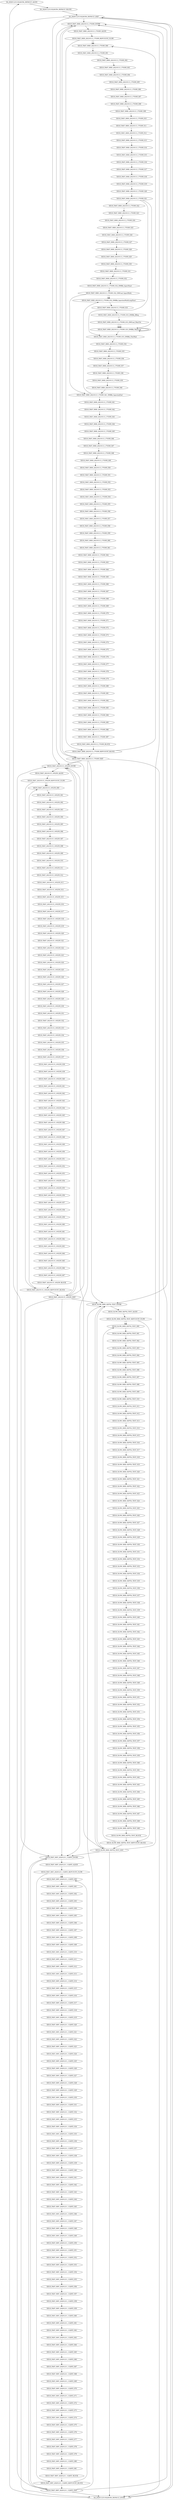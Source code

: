 digraph g {
name="SA_20201123110226356";

graph[]

  "SA_20201123110226356_DEFAULT_ALIGN" [type="blockalign", cpu="0", patentry="false", patexit="false", pattern="SA_20201123110226356_DEFAULT", tperiod="10000", qlo="0", qhi="0", qil="0"];
  "SA_20201123110226356_DEFAULT_EXIT" [type="block", cpu="0", patentry="false", patexit="true", pattern="SA_20201123110226356_DEFAULT", tperiod="10000", qlo="1", qhi="0", qil="0"];
  "SA_20201123110226356_DEFAULT_BLOCK" [type="block", cpu="0", patentry="false", patexit="false", pattern="SA_20201123110226356_DEFAULT", tperiod="1000000000", qlo="0", qhi="0", qil="0"];
  "SA_20201123110226356_DEFAULT_ENTRY" [type="block", cpu="0", patentry="true", patexit="false", pattern="SA_20201123110226356_DEFAULT", tperiod="10000", qlo="1", qhi="0", qil="0"];
  "SIS18_FAST_HHD_20210113_170309_ALIGN" [type="blockalign", cpu="0", patentry="false", patexit="false", pattern="SIS18_FAST_HHD_20210113_170309", tperiod="10000", qlo="0", qhi="0", qil="0"];
  "SIS18_FAST_HHD_20210113_170309_EXIT" [type="block", cpu="0", patentry="false", patexit="true", pattern="SIS18_FAST_HHD_20210113_170309", tperiod="10000", qlo="1", qhi="0", qil="0"];
  "SIS18_FAST_HHD_20210113_170309_000" [type="tmsg", cpu="0", patentry="false", patexit="false", pattern="SIS18_FAST_HHD_20210113_170309", toffs="0", gid="300", par="0x180000000000", sid="3", bpid="24", evtno="255", beamin="false", bpcstart="false", fid="1", reqnobeam="0", vacc="0"];
  "SIS18_FAST_HHD_20210113_170309_REPCOUNT_FLOW" [type="flow", cpu="0", patentry="false", patexit="false", pattern="SIS18_FAST_HHD_20210113_170309", qty="0", toffs="0", tvalid="0", vabs="true"];
  "SIS18_FAST_HHD_20210113_170309_REPCOUNT_BLOCK" [type="block", cpu="0", patentry="false", patexit="false", pattern="SIS18_FAST_HHD_20210113_170309", tperiod="10000", qlo="1", qhi="0", qil="0"];
  "SIS18_FAST_HHD_20210113_170309_001" [type="tmsg", cpu="0", patentry="false", patexit="false", pattern="SIS18_FAST_HHD_20210113_170309", toffs="0", gid="300", par="0x180000000000", sid="3", bpid="24", evtno="259", beamin="false", bpcstart="false", fid="1", reqnobeam="0", vacc="0"];
  "SIS18_FAST_HHD_20210113_170309_002" [type="tmsg", cpu="0", patentry="false", patexit="false", pattern="SIS18_FAST_HHD_20210113_170309", toffs="0", gid="301", par="0x180000000000", sid="3", bpid="4", evtno="259", beamin="false", bpcstart="false", fid="1", reqnobeam="0", vacc="0"];
  "SIS18_FAST_HHD_20210113_170309_003" [type="tmsg", cpu="0", patentry="false", patexit="false", pattern="SIS18_FAST_HHD_20210113_170309", toffs="0", gid="498", par="0x180000000000", sid="3", bpid="9", evtno="259", beamin="false", bpcstart="false", fid="1", reqnobeam="0", vacc="0"];
  "SIS18_FAST_HHD_20210113_170309_004" [type="tmsg", cpu="0", patentry="false", patexit="false", pattern="SIS18_FAST_HHD_20210113_170309", toffs="0", gid="499", par="0x180000000000", sid="3", bpid="9", evtno="259", beamin="false", bpcstart="false", fid="1", reqnobeam="0", vacc="0"];
  "SIS18_FAST_HHD_20210113_170309_005" [type="tmsg", cpu="0", patentry="false", patexit="false", pattern="SIS18_FAST_HHD_20210113_170309", toffs="0", gid="500", par="0x180000000000", sid="3", bpid="9", evtno="259", beamin="false", bpcstart="false", fid="1", reqnobeam="0", vacc="0"];
  "SIS18_FAST_HHD_20210113_170309_006" [type="tmsg", cpu="0", patentry="false", patexit="false", pattern="SIS18_FAST_HHD_20210113_170309", toffs="0", gid="505", par="0x180000000000", sid="3", bpid="9", evtno="259", beamin="false", bpcstart="false", fid="1", reqnobeam="0", vacc="0"];
  "SIS18_FAST_HHD_20210113_170309_007" [type="tmsg", cpu="0", patentry="false", patexit="false", pattern="SIS18_FAST_HHD_20210113_170309", toffs="0", gid="506", par="0x180000000000", sid="3", bpid="9", evtno="259", beamin="false", bpcstart="false", fid="1", reqnobeam="0", vacc="0"];
  "SIS18_FAST_HHD_20210113_170309_008" [type="tmsg", cpu="0", patentry="false", patexit="false", pattern="SIS18_FAST_HHD_20210113_170309", toffs="200000", gid="300", par="0x180000000000", sid="3", bpid="24", evtno="245", beamin="false", bpcstart="false", fid="1", reqnobeam="0", vacc="0"];
  "SIS18_FAST_HHD_20210113_170309_009" [type="tmsg", cpu="0", patentry="false", patexit="false", pattern="SIS18_FAST_HHD_20210113_170309", toffs="20000000", gid="300", par="0x180000000000", sid="3", bpid="17", evtno="32", beamin="false", bpcstart="false", fid="1", reqnobeam="0", vacc="0"];
  "SIS18_FAST_HHD_20210113_170309_010" [type="tmsg", cpu="0", patentry="false", patexit="false", pattern="SIS18_FAST_HHD_20210113_170309", toffs="20000000", gid="300", par="0x180000000000", sid="3", bpid="17", evtno="257", beamin="false", bpcstart="true", fid="1", reqnobeam="0", vacc="0"];
  "SIS18_FAST_HHD_20210113_170309_011" [type="tmsg", cpu="0", patentry="false", patexit="false", pattern="SIS18_FAST_HHD_20210113_170309", toffs="20000000", gid="301", par="0x180000000000", sid="3", bpid="1", evtno="257", beamin="false", bpcstart="true", fid="1", reqnobeam="0", vacc="0"];
  "SIS18_FAST_HHD_20210113_170309_012" [type="tmsg", cpu="0", patentry="false", patexit="false", pattern="SIS18_FAST_HHD_20210113_170309", toffs="20000000", gid="498", par="0x180000000000", sid="3", bpid="7", evtno="257", beamin="false", bpcstart="true", fid="1", reqnobeam="0", vacc="0"];
  "SIS18_FAST_HHD_20210113_170309_013" [type="tmsg", cpu="0", patentry="false", patexit="false", pattern="SIS18_FAST_HHD_20210113_170309", toffs="20000000", gid="499", par="0x180000000000", sid="3", bpid="7", evtno="257", beamin="false", bpcstart="true", fid="1", reqnobeam="0", vacc="0"];
  "SIS18_FAST_HHD_20210113_170309_014" [type="tmsg", cpu="0", patentry="false", patexit="false", pattern="SIS18_FAST_HHD_20210113_170309", toffs="20000000", gid="500", par="0x180000000000", sid="3", bpid="7", evtno="257", beamin="false", bpcstart="true", fid="1", reqnobeam="0", vacc="0"];
  "SIS18_FAST_HHD_20210113_170309_015" [type="tmsg", cpu="0", patentry="false", patexit="false", pattern="SIS18_FAST_HHD_20210113_170309", toffs="20000000", gid="505", par="0x180000000000", sid="3", bpid="7", evtno="257", beamin="false", bpcstart="true", fid="1", reqnobeam="0", vacc="0"];
  "SIS18_FAST_HHD_20210113_170309_016" [type="tmsg", cpu="0", patentry="false", patexit="false", pattern="SIS18_FAST_HHD_20210113_170309", toffs="20000000", gid="506", par="0x180000000000", sid="3", bpid="7", evtno="257", beamin="false", bpcstart="true", fid="1", reqnobeam="0", vacc="0"];
  "SIS18_FAST_HHD_20210113_170309_017" [type="tmsg", cpu="0", patentry="false", patexit="false", pattern="SIS18_FAST_HHD_20210113_170309", toffs="20000008", gid="300", par="0x180000000000", sid="3", bpid="17", evtno="512", beamin="false", bpcstart="false", fid="1", reqnobeam="0", vacc="0"];
  "SIS18_FAST_HHD_20210113_170309_018" [type="tmsg", cpu="0", patentry="false", patexit="false", pattern="SIS18_FAST_HHD_20210113_170309", toffs="20000008", gid="301", par="0x180000000000", sid="3", bpid="1", evtno="512", beamin="false", bpcstart="false", fid="1", reqnobeam="0", vacc="0"];
  "SIS18_FAST_HHD_20210113_170309_019" [type="tmsg", cpu="0", patentry="false", patexit="false", pattern="SIS18_FAST_HHD_20210113_170309", toffs="20000008", gid="498", par="0x180000000000", sid="3", bpid="8", evtno="539", beamin="true", bpcstart="false", fid="1", reqnobeam="0", vacc="0"];
  "SIS18_FAST_HHD_20210113_170309_020" [type="tmsg", cpu="0", patentry="false", patexit="false", pattern="SIS18_FAST_HHD_20210113_170309", toffs="20000024", gid="300", par="0x180000000000", sid="3", bpid="17", evtno="345", beamin="false", bpcstart="false", fid="1", reqnobeam="0", vacc="0"];
  "SIS18_FAST_HHD_20210113_170309_021" [type="tmsg", cpu="0", patentry="false", patexit="false", pattern="SIS18_FAST_HHD_20210113_170309", toffs="20000024", gid="300", par="0x180000000000", sid="3", bpid="17", evtno="350", beamin="false", bpcstart="false", fid="1", reqnobeam="1", vacc="11"];
  "SIS18_FAST_HHD_20210113_170309_022" [type="tmsg", cpu="0", patentry="false", patexit="false", pattern="SIS18_FAST_HHD_20210113_170309", toffs="20040000", gid="300", par="0x180000000000", sid="3", bpid="17", evtno="75", beamin="false", bpcstart="false", fid="1", reqnobeam="0", vacc="0"];
  "SIS18_FAST_HHD_20210113_170309_023" [type="tmsg", cpu="0", patentry="false", patexit="false", pattern="SIS18_FAST_HHD_20210113_170309", toffs="30000000", gid="300", par="0x180000000000", sid="3", bpid="17", evtno="513", beamin="false", bpcstart="false", fid="1", reqnobeam="0", vacc="0"];
  "SIS18_FAST_HHD_20210113_170309_024" [type="tmsg", cpu="0", patentry="false", patexit="false", pattern="SIS18_FAST_HHD_20210113_170309", toffs="30000000", gid="301", par="0x180000000000", sid="3", bpid="1", evtno="513", beamin="false", bpcstart="false", fid="1", reqnobeam="0", vacc="0"];
  "SIS18_FAST_HHD_20210113_170309_025" [type="tmsg", cpu="0", patentry="false", patexit="false", pattern="SIS18_FAST_HHD_20210113_170309", toffs="151960000", gid="300", par="0x180000000000", sid="3", bpid="17", evtno="103", beamin="false", bpcstart="false", fid="1", reqnobeam="0", vacc="0"];
  "SIS18_FAST_HHD_20210113_170309_026" [type="tmsg", cpu="0", patentry="false", patexit="false", pattern="SIS18_FAST_HHD_20210113_170309", toffs="151980000", gid="300", par="0x180000000000", sid="3", bpid="17", evtno="44", beamin="false", bpcstart="false", fid="1", reqnobeam="0", vacc="0"];
  "SIS18_FAST_HHD_20210113_170309_027" [type="tmsg", cpu="0", patentry="false", patexit="false", pattern="SIS18_FAST_HHD_20210113_170309", toffs="176000024", gid="300", par="0x180000000000", sid="3", bpid="17", evtno="353", beamin="false", bpcstart="false", fid="1", reqnobeam="0", vacc="0"];
  "SIS18_FAST_HHD_20210113_170309_028" [type="tmsg", cpu="0", patentry="false", patexit="false", pattern="SIS18_FAST_HHD_20210113_170309", toffs="221980000", gid="300", par="0x180000000000", sid="3", bpid="17", evtno="160", beamin="false", bpcstart="false", fid="1", reqnobeam="0", vacc="0"];
  "SIS18_FAST_HHD_20210113_170309_029" [type="tmsg", cpu="0", patentry="false", patexit="false", pattern="SIS18_FAST_HHD_20210113_170309", toffs="222000000", gid="300", par="0x180000000000", sid="3", bpid="18", evtno="256", beamin="true", bpcstart="false", fid="1", reqnobeam="0", vacc="0"];
  "SIS18_FAST_HHD_20210113_170309_030" [type="tmsg", cpu="0", patentry="false", patexit="false", pattern="SIS18_FAST_HHD_20210113_170309", toffs="222000000", gid="301", par="0x180000000000", sid="3", bpid="2", evtno="256", beamin="true", bpcstart="false", fid="1", reqnobeam="0", vacc="0"];
  "SIS18_FAST_HHD_20210113_170309_031" [type="tmsg", cpu="0", patentry="false", patexit="false", pattern="SIS18_FAST_HHD_20210113_170309", toffs="222000000", gid="498", par="0x180000000000", sid="3", bpid="8", evtno="256", beamin="true", bpcstart="false", fid="1", reqnobeam="0", vacc="0"];
  "SIS18_FAST_HHD_20210113_170309_032" [type="tmsg", cpu="0", patentry="false", patexit="false", pattern="SIS18_FAST_HHD_20210113_170309", toffs="222000000", gid="499", par="0x180000000000", sid="3", bpid="8", evtno="256", beamin="true", bpcstart="false", fid="1", reqnobeam="0", vacc="0"];
  "SIS18_FAST_HHD_20210113_170309_032_DMBlk_InjectStart" [type="block", cpu="0", patentry="false", patexit="false", pattern="SIS18_FAST_HHD_20210113_170309", tperiod="276000000", qlo="0", qhi="0", qil="0"];
  "SIS18_FAST_HHD_20210113_170309_032_DMCmd_InjectMulti" [type="flow", cpu="0", patentry="false", patexit="false", pattern="SIS18_FAST_HHD_20210113_170309", qty="0", toffs="0", tvalid="0", vabs="true"];
  "SIS18_FAST_HHD_20210113_170309_032_DMBlk_InjectionMultiLoopStart" [type="block", cpu="0", patentry="false", patexit="false", pattern="SIS18_FAST_HHD_20210113_170309", tperiod="10000", qlo="1", qhi="0", qil="0"];
  "SIS18_FAST_HHD_20210113_170309_033" [type="tmsg", cpu="0", patentry="false", patexit="false", pattern="SIS18_FAST_HHD_20210113_170309", toffs="0", gid="300", par="0x180000000000", sid="3", bpid="18", evtno="352", beamin="true", bpcstart="false", fid="1", reqnobeam="1", vacc="11"];
  "SIS18_FAST_HHD_20210113_170309_033_DMBlk_BReq" [type="block", cpu="0", patentry="false", patexit="false", pattern="SIS18_FAST_HHD_20210113_170309", tperiod="10000", qlo="0", qhi="0", qil="0"];
  "SIS18_FAST_HHD_20210113_170309_033_DMCmd_Wait10s" [type="flow", cpu="0", patentry="false", patexit="false", pattern="SIS18_FAST_HHD_20210113_170309", qty="1000000", toffs="0", tvalid="0", vabs="true"];
  "SIS18_FAST_HHD_20210113_170309_033_DMBlk_WaitLoop" [type="block", cpu="0", patentry="false", patexit="false", pattern="SIS18_FAST_HHD_20210113_170309", tperiod="10000", qlo="1", qhi="1", qil="1"];
  "SIS18_FAST_HHD_20210113_170309_033_DMBlk_FlexWait" [type="block", cpu="0", patentry="false", patexit="false", pattern="SIS18_FAST_HHD_20210113_170309", tperiod="70000", qlo="1", qhi="1", qil="1"];
  "SIS18_FAST_HHD_20210113_170309_034" [type="tmsg", cpu="0", patentry="false", patexit="false", pattern="SIS18_FAST_HHD_20210113_170309", toffs="6639976", gid="300", par="0x180000000000", sid="3", bpid="18", evtno="39", beamin="true", bpcstart="false", fid="1", reqnobeam="0", vacc="0"];
  "SIS18_FAST_HHD_20210113_170309_035" [type="tmsg", cpu="0", patentry="false", patexit="false", pattern="SIS18_FAST_HHD_20210113_170309", toffs="8289976", gid="300", par="0x180000000000", sid="3", bpid="18", evtno="107", beamin="true", bpcstart="false", fid="1", reqnobeam="0", vacc="0"];
  "SIS18_FAST_HHD_20210113_170309_036" [type="tmsg", cpu="0", patentry="false", patexit="false", pattern="SIS18_FAST_HHD_20210113_170309", toffs="8289976", gid="300", par="0x180000000000", sid="3", bpid="18", evtno="283", beamin="true", bpcstart="false", fid="1", reqnobeam="0", vacc="0"];
  "SIS18_FAST_HHD_20210113_170309_037" [type="tmsg", cpu="0", patentry="false", patexit="false", pattern="SIS18_FAST_HHD_20210113_170309", toffs="8439976", gid="300", par="0x180000000000", sid="3", bpid="18", evtno="40", beamin="true", bpcstart="false", fid="1", reqnobeam="0", vacc="0"];
  "SIS18_FAST_HHD_20210113_170309_038" [type="tmsg", cpu="0", patentry="false", patexit="false", pattern="SIS18_FAST_HHD_20210113_170309", toffs="8499976", gid="300", par="0x180000000000", sid="3", bpid="18", evtno="518", beamin="true", bpcstart="false", fid="1", reqnobeam="0", vacc="0"];
  "SIS18_FAST_HHD_20210113_170309_039" [type="tmsg", cpu="0", patentry="false", patexit="false", pattern="SIS18_FAST_HHD_20210113_170309", toffs="8499976", gid="498", par="0x180000000000", sid="3", bpid="8", evtno="518", beamin="true", bpcstart="false", fid="1", reqnobeam="0", vacc="0"];
  "SIS18_FAST_HHD_20210113_170309_040" [type="tmsg", cpu="0", patentry="false", patexit="false", pattern="SIS18_FAST_HHD_20210113_170309", toffs="8579976", gid="498", par="0x180000000000", sid="3", bpid="8", evtno="520", beamin="true", bpcstart="false", fid="1", reqnobeam="0", vacc="0"];
  "SIS18_FAST_HHD_20210113_170309_041_DMBlk_InjectionEnd" [type="blockalign", cpu="0", patentry="false", patexit="false", pattern="SIS18_FAST_HHD_20210113_170309", tperiod="25999976", qlo="1", qhi="1", qil="1"];
  "SIS18_FAST_HHD_20210113_170309_041" [type="tmsg", cpu="0", patentry="false", patexit="false", pattern="SIS18_FAST_HHD_20210113_170309", toffs="0", gid="300", par="0x180000000000", sid="3", bpid="19", evtno="351", beamin="true", bpcstart="false", fid="1", reqnobeam="1", vacc="11"];
  "SIS18_FAST_HHD_20210113_170309_042" [type="tmsg", cpu="0", patentry="false", patexit="false", pattern="SIS18_FAST_HHD_20210113_170309", toffs="0", gid="300", par="0x180000000000", sid="3", bpid="19", evtno="43", beamin="true", bpcstart="false", fid="1", reqnobeam="0", vacc="0"];
  "SIS18_FAST_HHD_20210113_170309_043" [type="tmsg", cpu="0", patentry="false", patexit="false", pattern="SIS18_FAST_HHD_20210113_170309", toffs="0", gid="300", par="0x180000000000", sid="3", bpid="19", evtno="256", beamin="true", bpcstart="false", fid="1", reqnobeam="0", vacc="0"];
  "SIS18_FAST_HHD_20210113_170309_044" [type="tmsg", cpu="0", patentry="false", patexit="false", pattern="SIS18_FAST_HHD_20210113_170309", toffs="0", gid="301", par="0x180000000000", sid="3", bpid="3", evtno="256", beamin="false", bpcstart="false", fid="1", reqnobeam="0", vacc="0"];
  "SIS18_FAST_HHD_20210113_170309_045" [type="tmsg", cpu="0", patentry="false", patexit="false", pattern="SIS18_FAST_HHD_20210113_170309", toffs="0", gid="498", par="0x180000000000", sid="3", bpid="9", evtno="256", beamin="false", bpcstart="false", fid="1", reqnobeam="0", vacc="0"];
  "SIS18_FAST_HHD_20210113_170309_046" [type="tmsg", cpu="0", patentry="false", patexit="false", pattern="SIS18_FAST_HHD_20210113_170309", toffs="0", gid="499", par="0x180000000000", sid="3", bpid="9", evtno="256", beamin="false", bpcstart="false", fid="1", reqnobeam="0", vacc="0"];
  "SIS18_FAST_HHD_20210113_170309_047" [type="tmsg", cpu="0", patentry="false", patexit="false", pattern="SIS18_FAST_HHD_20210113_170309", toffs="8", gid="300", par="0x180000000000", sid="3", bpid="19", evtno="512", beamin="true", bpcstart="false", fid="1", reqnobeam="0", vacc="0"];
  "SIS18_FAST_HHD_20210113_170309_048" [type="tmsg", cpu="0", patentry="false", patexit="false", pattern="SIS18_FAST_HHD_20210113_170309", toffs="8", gid="301", par="0x180000000000", sid="3", bpid="3", evtno="512", beamin="false", bpcstart="false", fid="1", reqnobeam="0", vacc="0"];
  "SIS18_FAST_HHD_20210113_170309_049" [type="tmsg", cpu="0", patentry="false", patexit="false", pattern="SIS18_FAST_HHD_20210113_170309", toffs="20000", gid="300", par="0x180000000000", sid="3", bpid="19", evtno="161", beamin="true", bpcstart="false", fid="1", reqnobeam="0", vacc="0"];
  "SIS18_FAST_HHD_20210113_170309_050" [type="tmsg", cpu="0", patentry="false", patexit="false", pattern="SIS18_FAST_HHD_20210113_170309", toffs="10000000", gid="300", par="0x180000000000", sid="3", bpid="19", evtno="513", beamin="true", bpcstart="false", fid="1", reqnobeam="0", vacc="0"];
  "SIS18_FAST_HHD_20210113_170309_051" [type="tmsg", cpu="0", patentry="false", patexit="false", pattern="SIS18_FAST_HHD_20210113_170309", toffs="10000000", gid="301", par="0x180000000000", sid="3", bpid="3", evtno="513", beamin="false", bpcstart="false", fid="1", reqnobeam="0", vacc="0"];
  "SIS18_FAST_HHD_20210113_170309_052" [type="tmsg", cpu="0", patentry="false", patexit="false", pattern="SIS18_FAST_HHD_20210113_170309", toffs="26000000", gid="300", par="0x180000000000", sid="3", bpid="20", evtno="256", beamin="true", bpcstart="false", fid="1", reqnobeam="0", vacc="0"];
  "SIS18_FAST_HHD_20210113_170309_053" [type="tmsg", cpu="0", patentry="false", patexit="false", pattern="SIS18_FAST_HHD_20210113_170309", toffs="26000008", gid="300", par="0x180000000000", sid="3", bpid="20", evtno="285", beamin="true", bpcstart="false", fid="1", reqnobeam="0", vacc="0"];
  "SIS18_FAST_HHD_20210113_170309_054" [type="tmsg", cpu="0", patentry="false", patexit="false", pattern="SIS18_FAST_HHD_20210113_170309", toffs="26000008", gid="300", par="0x180000000000", sid="3", bpid="20", evtno="512", beamin="true", bpcstart="false", fid="1", reqnobeam="0", vacc="0"];
  "SIS18_FAST_HHD_20210113_170309_055" [type="tmsg", cpu="0", patentry="false", patexit="false", pattern="SIS18_FAST_HHD_20210113_170309", toffs="235980000", gid="300", par="0x180000000000", sid="3", bpid="20", evtno="45", beamin="true", bpcstart="false", fid="1", reqnobeam="0", vacc="0"];
  "SIS18_FAST_HHD_20210113_170309_056" [type="tmsg", cpu="0", patentry="false", patexit="false", pattern="SIS18_FAST_HHD_20210113_170309", toffs="236000000", gid="300", par="0x180000000000", sid="3", bpid="21", evtno="57", beamin="true", bpcstart="false", fid="1", reqnobeam="0", vacc="0"];
  "SIS18_FAST_HHD_20210113_170309_057" [type="tmsg", cpu="0", patentry="false", patexit="false", pattern="SIS18_FAST_HHD_20210113_170309", toffs="236000000", gid="300", par="0x180000000000", sid="3", bpid="21", evtno="256", beamin="true", bpcstart="false", fid="1", reqnobeam="0", vacc="0"];
  "SIS18_FAST_HHD_20210113_170309_058" [type="tmsg", cpu="0", patentry="false", patexit="false", pattern="SIS18_FAST_HHD_20210113_170309", toffs="236000000", gid="500", par="0x180000000000", sid="3", bpid="8", evtno="256", beamin="true", bpcstart="false", fid="1", reqnobeam="0", vacc="0"];
  "SIS18_FAST_HHD_20210113_170309_059" [type="tmsg", cpu="0", patentry="false", patexit="false", pattern="SIS18_FAST_HHD_20210113_170309", toffs="236000000", gid="505", par="0x180000000000", sid="3", bpid="8", evtno="256", beamin="true", bpcstart="false", fid="1", reqnobeam="0", vacc="0"];
  "SIS18_FAST_HHD_20210113_170309_060" [type="tmsg", cpu="0", patentry="false", patexit="false", pattern="SIS18_FAST_HHD_20210113_170309", toffs="236000000", gid="506", par="0x180000000000", sid="3", bpid="8", evtno="256", beamin="true", bpcstart="false", fid="1", reqnobeam="0", vacc="0"];
  "SIS18_FAST_HHD_20210113_170309_061" [type="tmsg", cpu="0", patentry="false", patexit="false", pattern="SIS18_FAST_HHD_20210113_170309", toffs="236000008", gid="300", par="0x180000000000", sid="3", bpid="21", evtno="512", beamin="true", bpcstart="false", fid="1", reqnobeam="0", vacc="0"];
  "SIS18_FAST_HHD_20210113_170309_062" [type="tmsg", cpu="0", patentry="false", patexit="false", pattern="SIS18_FAST_HHD_20210113_170309", toffs="251000000", gid="300", par="0x180000000000", sid="3", bpid="21", evtno="47", beamin="true", bpcstart="false", fid="1", reqnobeam="0", vacc="0"];
  "SIS18_FAST_HHD_20210113_170309_063" [type="tmsg", cpu="0", patentry="false", patexit="false", pattern="SIS18_FAST_HHD_20210113_170309", toffs="286000000", gid="300", par="0x180000000000", sid="3", bpid="22", evtno="49", beamin="true", bpcstart="false", fid="1", reqnobeam="0", vacc="0"];
  "SIS18_FAST_HHD_20210113_170309_064" [type="tmsg", cpu="0", patentry="false", patexit="false", pattern="SIS18_FAST_HHD_20210113_170309", toffs="286000000", gid="300", par="0x180000000000", sid="3", bpid="22", evtno="256", beamin="true", bpcstart="false", fid="1", reqnobeam="0", vacc="0"];
  "SIS18_FAST_HHD_20210113_170309_065" [type="tmsg", cpu="0", patentry="false", patexit="false", pattern="SIS18_FAST_HHD_20210113_170309", toffs="286000008", gid="300", par="0x180000000000", sid="3", bpid="22", evtno="284", beamin="true", bpcstart="false", fid="1", reqnobeam="0", vacc="0"];
  "SIS18_FAST_HHD_20210113_170309_066" [type="tmsg", cpu="0", patentry="false", patexit="false", pattern="SIS18_FAST_HHD_20210113_170309", toffs="286000008", gid="300", par="0x180000000000", sid="3", bpid="22", evtno="512", beamin="true", bpcstart="false", fid="1", reqnobeam="0", vacc="0"];
  "SIS18_FAST_HHD_20210113_170309_067" [type="tmsg", cpu="0", patentry="false", patexit="false", pattern="SIS18_FAST_HHD_20210113_170309", toffs="311980000", gid="300", par="0x180000000000", sid="3", bpid="22", evtno="51", beamin="true", bpcstart="false", fid="1", reqnobeam="0", vacc="0"];
  "SIS18_FAST_HHD_20210113_170309_068" [type="tmsg", cpu="0", patentry="false", patexit="false", pattern="SIS18_FAST_HHD_20210113_170309", toffs="311999992", gid="300", par="0x180000000000", sid="3", bpid="22", evtno="520", beamin="true", bpcstart="false", fid="1", reqnobeam="0", vacc="0"];
  "SIS18_FAST_HHD_20210113_170309_069" [type="tmsg", cpu="0", patentry="false", patexit="false", pattern="SIS18_FAST_HHD_20210113_170309", toffs="312000000", gid="300", par="0x180000000000", sid="3", bpid="23", evtno="256", beamin="true", bpcstart="false", fid="1", reqnobeam="0", vacc="0"];
  "SIS18_FAST_HHD_20210113_170309_070" [type="tmsg", cpu="0", patentry="false", patexit="false", pattern="SIS18_FAST_HHD_20210113_170309", toffs="312000008", gid="300", par="0x180000000000", sid="3", bpid="23", evtno="512", beamin="true", bpcstart="false", fid="1", reqnobeam="0", vacc="0"];
  "SIS18_FAST_HHD_20210113_170309_071" [type="tmsg", cpu="0", patentry="false", patexit="false", pattern="SIS18_FAST_HHD_20210113_170309", toffs="362000000", gid="300", par="0x180000000000", sid="3", bpid="24", evtno="52", beamin="false", bpcstart="false", fid="1", reqnobeam="0", vacc="0"];
  "SIS18_FAST_HHD_20210113_170309_072" [type="tmsg", cpu="0", patentry="false", patexit="false", pattern="SIS18_FAST_HHD_20210113_170309", toffs="362000000", gid="300", par="0x180000000000", sid="3", bpid="24", evtno="256", beamin="false", bpcstart="false", fid="1", reqnobeam="0", vacc="0"];
  "SIS18_FAST_HHD_20210113_170309_073" [type="tmsg", cpu="0", patentry="false", patexit="false", pattern="SIS18_FAST_HHD_20210113_170309", toffs="362000000", gid="301", par="0x180000000000", sid="3", bpid="4", evtno="256", beamin="false", bpcstart="false", fid="1", reqnobeam="0", vacc="0"];
  "SIS18_FAST_HHD_20210113_170309_074" [type="tmsg", cpu="0", patentry="false", patexit="false", pattern="SIS18_FAST_HHD_20210113_170309", toffs="362000000", gid="500", par="0x180000000000", sid="3", bpid="9", evtno="256", beamin="false", bpcstart="false", fid="1", reqnobeam="0", vacc="0"];
  "SIS18_FAST_HHD_20210113_170309_075" [type="tmsg", cpu="0", patentry="false", patexit="false", pattern="SIS18_FAST_HHD_20210113_170309", toffs="362000000", gid="505", par="0x180000000000", sid="3", bpid="9", evtno="256", beamin="false", bpcstart="false", fid="1", reqnobeam="0", vacc="0"];
  "SIS18_FAST_HHD_20210113_170309_076" [type="tmsg", cpu="0", patentry="false", patexit="false", pattern="SIS18_FAST_HHD_20210113_170309", toffs="362000000", gid="506", par="0x180000000000", sid="3", bpid="9", evtno="256", beamin="false", bpcstart="false", fid="1", reqnobeam="0", vacc="0"];
  "SIS18_FAST_HHD_20210113_170309_077" [type="tmsg", cpu="0", patentry="false", patexit="false", pattern="SIS18_FAST_HHD_20210113_170309", toffs="362000008", gid="300", par="0x180000000000", sid="3", bpid="24", evtno="512", beamin="false", bpcstart="false", fid="1", reqnobeam="0", vacc="0"];
  "SIS18_FAST_HHD_20210113_170309_078" [type="tmsg", cpu="0", patentry="false", patexit="false", pattern="SIS18_FAST_HHD_20210113_170309", toffs="362000008", gid="301", par="0x180000000000", sid="3", bpid="4", evtno="512", beamin="false", bpcstart="false", fid="1", reqnobeam="0", vacc="0"];
  "SIS18_FAST_HHD_20210113_170309_079" [type="tmsg", cpu="0", patentry="false", patexit="false", pattern="SIS18_FAST_HHD_20210113_170309", toffs="619980000", gid="300", par="0x180000000000", sid="3", bpid="24", evtno="55", beamin="false", bpcstart="false", fid="1", reqnobeam="0", vacc="0"];
  "SIS18_FAST_HHD_20210113_170309_080" [type="tmsg", cpu="0", patentry="false", patexit="false", pattern="SIS18_FAST_HHD_20210113_170309", toffs="620020000", gid="300", par="0x180000000000", sid="3", bpid="24", evtno="246", beamin="false", bpcstart="false", fid="1", reqnobeam="0", vacc="0"];
  "SIS18_FAST_HHD_20210113_170309_081" [type="tmsg", cpu="0", patentry="false", patexit="false", pattern="SIS18_FAST_HHD_20210113_170309", toffs="634000000", gid="300", par="0x180000000000", sid="3", bpid="24", evtno="258", beamin="false", bpcstart="false", fid="1", reqnobeam="0", vacc="0"];
  "SIS18_FAST_HHD_20210113_170309_082" [type="tmsg", cpu="0", patentry="false", patexit="false", pattern="SIS18_FAST_HHD_20210113_170309", toffs="634000000", gid="301", par="0x180000000000", sid="3", bpid="4", evtno="258", beamin="false", bpcstart="false", fid="1", reqnobeam="0", vacc="0"];
  "SIS18_FAST_HHD_20210113_170309_083" [type="tmsg", cpu="0", patentry="false", patexit="false", pattern="SIS18_FAST_HHD_20210113_170309", toffs="634000000", gid="498", par="0x180000000000", sid="3", bpid="9", evtno="258", beamin="false", bpcstart="false", fid="1", reqnobeam="0", vacc="0"];
  "SIS18_FAST_HHD_20210113_170309_084" [type="tmsg", cpu="0", patentry="false", patexit="false", pattern="SIS18_FAST_HHD_20210113_170309", toffs="634000000", gid="499", par="0x180000000000", sid="3", bpid="9", evtno="258", beamin="false", bpcstart="false", fid="1", reqnobeam="0", vacc="0"];
  "SIS18_FAST_HHD_20210113_170309_085" [type="tmsg", cpu="0", patentry="false", patexit="false", pattern="SIS18_FAST_HHD_20210113_170309", toffs="634000000", gid="500", par="0x180000000000", sid="3", bpid="9", evtno="258", beamin="false", bpcstart="false", fid="1", reqnobeam="0", vacc="0"];
  "SIS18_FAST_HHD_20210113_170309_086" [type="tmsg", cpu="0", patentry="false", patexit="false", pattern="SIS18_FAST_HHD_20210113_170309", toffs="634000000", gid="505", par="0x180000000000", sid="3", bpid="9", evtno="258", beamin="false", bpcstart="false", fid="1", reqnobeam="0", vacc="0"];
  "SIS18_FAST_HHD_20210113_170309_087" [type="tmsg", cpu="0", patentry="false", patexit="false", pattern="SIS18_FAST_HHD_20210113_170309", toffs="634000000", gid="506", par="0x180000000000", sid="3", bpid="9", evtno="258", beamin="false", bpcstart="false", fid="1", reqnobeam="0", vacc="0"];
  "SIS18_FAST_HHD_20210113_170309_BLOCK" [type="block", cpu="0", patentry="false", patexit="false", pattern="SIS18_FAST_HHD_20210113_170309", tperiod="674000000", qlo="0", qhi="0", qil="0"];
  "SIS18_FAST_HHD_20210113_170309_ENTRY" [type="block", cpu="0", patentry="true", patexit="false", pattern="SIS18_FAST_HHD_20210113_170309", tperiod="10000", qlo="1", qhi="0", qil="0"];
  "SIS18_FAST_HHT_20201211_132855_ALIGN" [type="blockalign", cpu="0", patentry="false", patexit="false", pattern="SIS18_FAST_HHT_20201211_132855", tperiod="10000", qlo="0", qhi="0", qil="0"];
  "SIS18_FAST_HHT_20201211_132855_EXIT" [type="block", cpu="0", patentry="false", patexit="true", pattern="SIS18_FAST_HHT_20201211_132855", tperiod="10000", qlo="1", qhi="0", qil="0"];
  "SIS18_FAST_HHT_20201211_132855_000" [type="tmsg", cpu="0", patentry="false", patexit="false", pattern="SIS18_FAST_HHT_20201211_132855", toffs="0", gid="300", par="0x100000000000", sid="2", bpid="26", evtno="255", beamin="false", bpcstart="false", fid="1", reqnobeam="0", vacc="0"];
  "SIS18_FAST_HHT_20201211_132855_REPCOUNT_FLOW" [type="flow", cpu="0", patentry="false", patexit="false", pattern="SIS18_FAST_HHT_20201211_132855", qty="0", toffs="0", tvalid="0", vabs="true"];
  "SIS18_FAST_HHT_20201211_132855_REPCOUNT_BLOCK" [type="block", cpu="0", patentry="false", patexit="false", pattern="SIS18_FAST_HHT_20201211_132855", tperiod="10000", qlo="1", qhi="0", qil="0"];
  "SIS18_FAST_HHT_20201211_132855_001" [type="tmsg", cpu="0", patentry="false", patexit="false", pattern="SIS18_FAST_HHT_20201211_132855", toffs="0", gid="300", par="0x100000000000", sid="2", bpid="26", evtno="259", beamin="false", bpcstart="false", fid="1", reqnobeam="0", vacc="0"];
  "SIS18_FAST_HHT_20201211_132855_002" [type="tmsg", cpu="0", patentry="false", patexit="false", pattern="SIS18_FAST_HHT_20201211_132855", toffs="0", gid="498", par="0x100000000000", sid="2", bpid="6", evtno="259", beamin="false", bpcstart="false", fid="1", reqnobeam="0", vacc="0"];
  "SIS18_FAST_HHT_20201211_132855_003" [type="tmsg", cpu="0", patentry="false", patexit="false", pattern="SIS18_FAST_HHT_20201211_132855", toffs="0", gid="499", par="0x100000000000", sid="2", bpid="6", evtno="259", beamin="false", bpcstart="false", fid="1", reqnobeam="0", vacc="0"];
  "SIS18_FAST_HHT_20201211_132855_004" [type="tmsg", cpu="0", patentry="false", patexit="false", pattern="SIS18_FAST_HHT_20201211_132855", toffs="0", gid="500", par="0x100000000000", sid="2", bpid="6", evtno="259", beamin="false", bpcstart="false", fid="1", reqnobeam="0", vacc="0"];
  "SIS18_FAST_HHT_20201211_132855_005" [type="tmsg", cpu="0", patentry="false", patexit="false", pattern="SIS18_FAST_HHT_20201211_132855", toffs="0", gid="501", par="0x100000000000", sid="2", bpid="3", evtno="259", beamin="false", bpcstart="false", fid="1", reqnobeam="0", vacc="0"];
  "SIS18_FAST_HHT_20201211_132855_006" [type="tmsg", cpu="0", patentry="false", patexit="false", pattern="SIS18_FAST_HHT_20201211_132855", toffs="0", gid="511", par="0x100000000000", sid="2", bpid="3", evtno="259", beamin="false", bpcstart="false", fid="1", reqnobeam="0", vacc="0"];
  "SIS18_FAST_HHT_20201211_132855_007" [type="tmsg", cpu="0", patentry="false", patexit="false", pattern="SIS18_FAST_HHT_20201211_132855", toffs="0", gid="512", par="0x100000000000", sid="2", bpid="3", evtno="259", beamin="false", bpcstart="false", fid="1", reqnobeam="0", vacc="0"];
  "SIS18_FAST_HHT_20201211_132855_008" [type="tmsg", cpu="0", patentry="false", patexit="false", pattern="SIS18_FAST_HHT_20201211_132855", toffs="200000", gid="300", par="0x100000000000", sid="2", bpid="26", evtno="245", beamin="false", bpcstart="false", fid="1", reqnobeam="0", vacc="0"];
  "SIS18_FAST_HHT_20201211_132855_009" [type="tmsg", cpu="0", patentry="false", patexit="false", pattern="SIS18_FAST_HHT_20201211_132855", toffs="20000000", gid="300", par="0x100000000000", sid="2", bpid="9", evtno="32", beamin="false", bpcstart="false", fid="1", reqnobeam="0", vacc="0"];
  "SIS18_FAST_HHT_20201211_132855_010" [type="tmsg", cpu="0", patentry="false", patexit="false", pattern="SIS18_FAST_HHT_20201211_132855", toffs="20000000", gid="300", par="0x100000000000", sid="2", bpid="9", evtno="257", beamin="false", bpcstart="true", fid="1", reqnobeam="0", vacc="0"];
  "SIS18_FAST_HHT_20201211_132855_011" [type="tmsg", cpu="0", patentry="false", patexit="false", pattern="SIS18_FAST_HHT_20201211_132855", toffs="20000000", gid="498", par="0x100000000000", sid="2", bpid="4", evtno="257", beamin="false", bpcstart="true", fid="1", reqnobeam="0", vacc="0"];
  "SIS18_FAST_HHT_20201211_132855_012" [type="tmsg", cpu="0", patentry="false", patexit="false", pattern="SIS18_FAST_HHT_20201211_132855", toffs="20000000", gid="499", par="0x100000000000", sid="2", bpid="4", evtno="257", beamin="false", bpcstart="true", fid="1", reqnobeam="0", vacc="0"];
  "SIS18_FAST_HHT_20201211_132855_013" [type="tmsg", cpu="0", patentry="false", patexit="false", pattern="SIS18_FAST_HHT_20201211_132855", toffs="20000000", gid="500", par="0x100000000000", sid="2", bpid="4", evtno="257", beamin="false", bpcstart="true", fid="1", reqnobeam="0", vacc="0"];
  "SIS18_FAST_HHT_20201211_132855_014" [type="tmsg", cpu="0", patentry="false", patexit="false", pattern="SIS18_FAST_HHT_20201211_132855", toffs="20000000", gid="501", par="0x100000000000", sid="2", bpid="1", evtno="257", beamin="false", bpcstart="true", fid="1", reqnobeam="0", vacc="0"];
  "SIS18_FAST_HHT_20201211_132855_015" [type="tmsg", cpu="0", patentry="false", patexit="false", pattern="SIS18_FAST_HHT_20201211_132855", toffs="20000000", gid="511", par="0x100000000000", sid="2", bpid="1", evtno="257", beamin="false", bpcstart="true", fid="1", reqnobeam="0", vacc="0"];
  "SIS18_FAST_HHT_20201211_132855_016" [type="tmsg", cpu="0", patentry="false", patexit="false", pattern="SIS18_FAST_HHT_20201211_132855", toffs="20000000", gid="512", par="0x100000000000", sid="2", bpid="1", evtno="257", beamin="false", bpcstart="true", fid="1", reqnobeam="0", vacc="0"];
  "SIS18_FAST_HHT_20201211_132855_017" [type="tmsg", cpu="0", patentry="false", patexit="false", pattern="SIS18_FAST_HHT_20201211_132855", toffs="20000008", gid="300", par="0x100000000000", sid="2", bpid="9", evtno="512", beamin="false", bpcstart="false", fid="1", reqnobeam="0", vacc="0"];
  "SIS18_FAST_HHT_20201211_132855_018" [type="tmsg", cpu="0", patentry="false", patexit="false", pattern="SIS18_FAST_HHT_20201211_132855", toffs="20000008", gid="498", par="0x100000000000", sid="2", bpid="5", evtno="539", beamin="true", bpcstart="false", fid="1", reqnobeam="0", vacc="0"];
  "SIS18_FAST_HHT_20201211_132855_019" [type="tmsg", cpu="0", patentry="false", patexit="false", pattern="SIS18_FAST_HHT_20201211_132855", toffs="20000024", gid="300", par="0x100000000000", sid="2", bpid="9", evtno="345", beamin="false", bpcstart="false", fid="1", reqnobeam="0", vacc="0"];
  "SIS18_FAST_HHT_20201211_132855_020" [type="tmsg", cpu="0", patentry="false", patexit="false", pattern="SIS18_FAST_HHT_20201211_132855", toffs="20040000", gid="300", par="0x100000000000", sid="2", bpid="9", evtno="75", beamin="false", bpcstart="false", fid="1", reqnobeam="0", vacc="0"];
  "SIS18_FAST_HHT_20201211_132855_021" [type="tmsg", cpu="0", patentry="false", patexit="false", pattern="SIS18_FAST_HHT_20201211_132855", toffs="30000000", gid="300", par="0x100000000000", sid="2", bpid="9", evtno="513", beamin="false", bpcstart="false", fid="1", reqnobeam="0", vacc="0"];
  "SIS18_FAST_HHT_20201211_132855_022" [type="tmsg", cpu="0", patentry="false", patexit="false", pattern="SIS18_FAST_HHT_20201211_132855", toffs="151960000", gid="300", par="0x100000000000", sid="2", bpid="9", evtno="103", beamin="false", bpcstart="false", fid="1", reqnobeam="0", vacc="0"];
  "SIS18_FAST_HHT_20201211_132855_023" [type="tmsg", cpu="0", patentry="false", patexit="false", pattern="SIS18_FAST_HHT_20201211_132855", toffs="151980000", gid="300", par="0x100000000000", sid="2", bpid="9", evtno="44", beamin="false", bpcstart="false", fid="1", reqnobeam="0", vacc="0"];
  "SIS18_FAST_HHT_20201211_132855_024" [type="tmsg", cpu="0", patentry="false", patexit="false", pattern="SIS18_FAST_HHT_20201211_132855", toffs="222000000", gid="300", par="0x100000000000", sid="2", bpid="10", evtno="256", beamin="true", bpcstart="false", fid="1", reqnobeam="0", vacc="0"];
  "SIS18_FAST_HHT_20201211_132855_025" [type="tmsg", cpu="0", patentry="false", patexit="false", pattern="SIS18_FAST_HHT_20201211_132855", toffs="222000000", gid="498", par="0x100000000000", sid="2", bpid="5", evtno="256", beamin="true", bpcstart="false", fid="1", reqnobeam="0", vacc="0"];
  "SIS18_FAST_HHT_20201211_132855_026" [type="tmsg", cpu="0", patentry="false", patexit="false", pattern="SIS18_FAST_HHT_20201211_132855", toffs="222000000", gid="499", par="0x100000000000", sid="2", bpid="5", evtno="256", beamin="true", bpcstart="false", fid="1", reqnobeam="0", vacc="0"];
  "SIS18_FAST_HHT_20201211_132855_027" [type="tmsg", cpu="0", patentry="false", patexit="false", pattern="SIS18_FAST_HHT_20201211_132855", toffs="222000008", gid="300", par="0x100000000000", sid="2", bpid="10", evtno="512", beamin="true", bpcstart="false", fid="1", reqnobeam="0", vacc="0"];
  "SIS18_FAST_HHT_20201211_132855_028" [type="tmsg", cpu="0", patentry="false", patexit="false", pattern="SIS18_FAST_HHT_20201211_132855", toffs="228640000", gid="300", par="0x100000000000", sid="2", bpid="10", evtno="39", beamin="true", bpcstart="false", fid="1", reqnobeam="0", vacc="0"];
  "SIS18_FAST_HHT_20201211_132855_029" [type="tmsg", cpu="0", patentry="false", patexit="false", pattern="SIS18_FAST_HHT_20201211_132855", toffs="230290000", gid="300", par="0x100000000000", sid="2", bpid="10", evtno="107", beamin="true", bpcstart="false", fid="1", reqnobeam="0", vacc="0"];
  "SIS18_FAST_HHT_20201211_132855_030" [type="tmsg", cpu="0", patentry="false", patexit="false", pattern="SIS18_FAST_HHT_20201211_132855", toffs="230290000", gid="300", par="0x100000000000", sid="2", bpid="10", evtno="283", beamin="true", bpcstart="false", fid="1", reqnobeam="0", vacc="0"];
  "SIS18_FAST_HHT_20201211_132855_031" [type="tmsg", cpu="0", patentry="false", patexit="false", pattern="SIS18_FAST_HHT_20201211_132855", toffs="230440000", gid="300", par="0x100000000000", sid="2", bpid="10", evtno="40", beamin="true", bpcstart="false", fid="1", reqnobeam="0", vacc="0"];
  "SIS18_FAST_HHT_20201211_132855_032" [type="tmsg", cpu="0", patentry="false", patexit="false", pattern="SIS18_FAST_HHT_20201211_132855", toffs="230500000", gid="300", par="0x100000000000", sid="2", bpid="10", evtno="518", beamin="true", bpcstart="false", fid="1", reqnobeam="0", vacc="0"];
  "SIS18_FAST_HHT_20201211_132855_033" [type="tmsg", cpu="0", patentry="false", patexit="false", pattern="SIS18_FAST_HHT_20201211_132855", toffs="230500000", gid="498", par="0x100000000000", sid="2", bpid="5", evtno="518", beamin="true", bpcstart="false", fid="1", reqnobeam="0", vacc="0"];
  "SIS18_FAST_HHT_20201211_132855_034" [type="tmsg", cpu="0", patentry="false", patexit="false", pattern="SIS18_FAST_HHT_20201211_132855", toffs="230580000", gid="498", par="0x100000000000", sid="2", bpid="5", evtno="520", beamin="true", bpcstart="false", fid="1", reqnobeam="0", vacc="0"];
  "SIS18_FAST_HHT_20201211_132855_035" [type="tmsg", cpu="0", patentry="false", patexit="false", pattern="SIS18_FAST_HHT_20201211_132855", toffs="248000000", gid="300", par="0x100000000000", sid="2", bpid="11", evtno="43", beamin="true", bpcstart="false", fid="1", reqnobeam="0", vacc="0"];
  "SIS18_FAST_HHT_20201211_132855_036" [type="tmsg", cpu="0", patentry="false", patexit="false", pattern="SIS18_FAST_HHT_20201211_132855", toffs="248000000", gid="300", par="0x100000000000", sid="2", bpid="11", evtno="256", beamin="true", bpcstart="false", fid="1", reqnobeam="0", vacc="0"];
  "SIS18_FAST_HHT_20201211_132855_037" [type="tmsg", cpu="0", patentry="false", patexit="false", pattern="SIS18_FAST_HHT_20201211_132855", toffs="248000000", gid="498", par="0x100000000000", sid="2", bpid="6", evtno="256", beamin="false", bpcstart="false", fid="1", reqnobeam="0", vacc="0"];
  "SIS18_FAST_HHT_20201211_132855_038" [type="tmsg", cpu="0", patentry="false", patexit="false", pattern="SIS18_FAST_HHT_20201211_132855", toffs="248000000", gid="499", par="0x100000000000", sid="2", bpid="6", evtno="256", beamin="false", bpcstart="false", fid="1", reqnobeam="0", vacc="0"];
  "SIS18_FAST_HHT_20201211_132855_039" [type="tmsg", cpu="0", patentry="false", patexit="false", pattern="SIS18_FAST_HHT_20201211_132855", toffs="248000008", gid="300", par="0x100000000000", sid="2", bpid="11", evtno="512", beamin="true", bpcstart="false", fid="1", reqnobeam="0", vacc="0"];
  "SIS18_FAST_HHT_20201211_132855_040" [type="tmsg", cpu="0", patentry="false", patexit="false", pattern="SIS18_FAST_HHT_20201211_132855", toffs="274000000", gid="300", par="0x100000000000", sid="2", bpid="12", evtno="256", beamin="true", bpcstart="false", fid="1", reqnobeam="0", vacc="0"];
  "SIS18_FAST_HHT_20201211_132855_041" [type="tmsg", cpu="0", patentry="false", patexit="false", pattern="SIS18_FAST_HHT_20201211_132855", toffs="274000008", gid="300", par="0x100000000000", sid="2", bpid="12", evtno="285", beamin="true", bpcstart="false", fid="1", reqnobeam="0", vacc="0"];
  "SIS18_FAST_HHT_20201211_132855_042" [type="tmsg", cpu="0", patentry="false", patexit="false", pattern="SIS18_FAST_HHT_20201211_132855", toffs="274000008", gid="300", par="0x100000000000", sid="2", bpid="12", evtno="512", beamin="true", bpcstart="false", fid="1", reqnobeam="0", vacc="0"];
  "SIS18_FAST_HHT_20201211_132855_043" [type="tmsg", cpu="0", patentry="false", patexit="false", pattern="SIS18_FAST_HHT_20201211_132855", toffs="639980000", gid="300", par="0x100000000000", sid="2", bpid="12", evtno="45", beamin="true", bpcstart="false", fid="1", reqnobeam="0", vacc="0"];
  "SIS18_FAST_HHT_20201211_132855_044" [type="tmsg", cpu="0", patentry="false", patexit="false", pattern="SIS18_FAST_HHT_20201211_132855", toffs="640000000", gid="300", par="0x100000000000", sid="2", bpid="13", evtno="256", beamin="true", bpcstart="false", fid="1", reqnobeam="0", vacc="0"];
  "SIS18_FAST_HHT_20201211_132855_045" [type="tmsg", cpu="0", patentry="false", patexit="false", pattern="SIS18_FAST_HHT_20201211_132855", toffs="640000008", gid="300", par="0x100000000000", sid="2", bpid="13", evtno="512", beamin="true", bpcstart="false", fid="1", reqnobeam="0", vacc="0"];
  "SIS18_FAST_HHT_20201211_132855_046" [type="tmsg", cpu="0", patentry="false", patexit="false", pattern="SIS18_FAST_HHT_20201211_132855", toffs="750000000", gid="300", par="0x100000000000", sid="2", bpid="14", evtno="256", beamin="true", bpcstart="false", fid="1", reqnobeam="0", vacc="0"];
  "SIS18_FAST_HHT_20201211_132855_047" [type="tmsg", cpu="0", patentry="false", patexit="false", pattern="SIS18_FAST_HHT_20201211_132855", toffs="750000008", gid="300", par="0x100000000000", sid="2", bpid="14", evtno="285", beamin="true", bpcstart="false", fid="1", reqnobeam="0", vacc="0"];
  "SIS18_FAST_HHT_20201211_132855_048" [type="tmsg", cpu="0", patentry="false", patexit="false", pattern="SIS18_FAST_HHT_20201211_132855", toffs="750000008", gid="300", par="0x100000000000", sid="2", bpid="14", evtno="512", beamin="true", bpcstart="false", fid="1", reqnobeam="0", vacc="0"];
  "SIS18_FAST_HHT_20201211_132855_049" [type="tmsg", cpu="0", patentry="false", patexit="false", pattern="SIS18_FAST_HHT_20201211_132855", toffs="943980000", gid="300", par="0x100000000000", sid="2", bpid="14", evtno="45", beamin="true", bpcstart="false", fid="1", reqnobeam="0", vacc="0"];
  "SIS18_FAST_HHT_20201211_132855_050" [type="tmsg", cpu="0", patentry="false", patexit="false", pattern="SIS18_FAST_HHT_20201211_132855", toffs="944000000", gid="300", par="0x100000000000", sid="2", bpid="15", evtno="57", beamin="true", bpcstart="false", fid="1", reqnobeam="0", vacc="0"];
  "SIS18_FAST_HHT_20201211_132855_051" [type="tmsg", cpu="0", patentry="false", patexit="false", pattern="SIS18_FAST_HHT_20201211_132855", toffs="944000000", gid="300", par="0x100000000000", sid="2", bpid="15", evtno="256", beamin="true", bpcstart="false", fid="1", reqnobeam="0", vacc="0"];
  "SIS18_FAST_HHT_20201211_132855_052" [type="tmsg", cpu="0", patentry="false", patexit="false", pattern="SIS18_FAST_HHT_20201211_132855", toffs="944000000", gid="500", par="0x100000000000", sid="2", bpid="5", evtno="256", beamin="true", bpcstart="false", fid="1", reqnobeam="0", vacc="0"];
  "SIS18_FAST_HHT_20201211_132855_053" [type="tmsg", cpu="0", patentry="false", patexit="false", pattern="SIS18_FAST_HHT_20201211_132855", toffs="944000000", gid="501", par="0x100000000000", sid="2", bpid="2", evtno="256", beamin="true", bpcstart="false", fid="1", reqnobeam="0", vacc="0"];
  "SIS18_FAST_HHT_20201211_132855_054" [type="tmsg", cpu="0", patentry="false", patexit="false", pattern="SIS18_FAST_HHT_20201211_132855", toffs="944000000", gid="511", par="0x100000000000", sid="2", bpid="2", evtno="256", beamin="true", bpcstart="false", fid="1", reqnobeam="0", vacc="0"];
  "SIS18_FAST_HHT_20201211_132855_055" [type="tmsg", cpu="0", patentry="false", patexit="false", pattern="SIS18_FAST_HHT_20201211_132855", toffs="944000000", gid="512", par="0x100000000000", sid="2", bpid="2", evtno="256", beamin="true", bpcstart="false", fid="1", reqnobeam="0", vacc="0"];
  "SIS18_FAST_HHT_20201211_132855_056" [type="tmsg", cpu="0", patentry="false", patexit="false", pattern="SIS18_FAST_HHT_20201211_132855", toffs="944000008", gid="300", par="0x100000000000", sid="2", bpid="15", evtno="512", beamin="true", bpcstart="false", fid="1", reqnobeam="0", vacc="0"];
  "SIS18_FAST_HHT_20201211_132855_057" [type="tmsg", cpu="0", patentry="false", patexit="false", pattern="SIS18_FAST_HHT_20201211_132855", toffs="959000000", gid="300", par="0x100000000000", sid="2", bpid="15", evtno="47", beamin="true", bpcstart="false", fid="1", reqnobeam="0", vacc="0"];
  "SIS18_FAST_HHT_20201211_132855_058" [type="tmsg", cpu="0", patentry="false", patexit="false", pattern="SIS18_FAST_HHT_20201211_132855", toffs="994000000", gid="300", par="0x100000000000", sid="2", bpid="16", evtno="49", beamin="true", bpcstart="false", fid="1", reqnobeam="0", vacc="0"];
  "SIS18_FAST_HHT_20201211_132855_059" [type="tmsg", cpu="0", patentry="false", patexit="false", pattern="SIS18_FAST_HHT_20201211_132855", toffs="994000000", gid="300", par="0x100000000000", sid="2", bpid="16", evtno="256", beamin="true", bpcstart="false", fid="1", reqnobeam="0", vacc="0"];
  "SIS18_FAST_HHT_20201211_132855_060" [type="tmsg", cpu="0", patentry="false", patexit="false", pattern="SIS18_FAST_HHT_20201211_132855", toffs="994000008", gid="300", par="0x100000000000", sid="2", bpid="16", evtno="284", beamin="true", bpcstart="false", fid="1", reqnobeam="0", vacc="0"];
  "SIS18_FAST_HHT_20201211_132855_061" [type="tmsg", cpu="0", patentry="false", patexit="false", pattern="SIS18_FAST_HHT_20201211_132855", toffs="994000008", gid="300", par="0x100000000000", sid="2", bpid="16", evtno="512", beamin="true", bpcstart="false", fid="1", reqnobeam="0", vacc="0"];
  "SIS18_FAST_HHT_20201211_132855_062" [type="tmsg", cpu="0", patentry="false", patexit="false", pattern="SIS18_FAST_HHT_20201211_132855", toffs="1019980000", gid="300", par="0x100000000000", sid="2", bpid="16", evtno="51", beamin="true", bpcstart="false", fid="1", reqnobeam="0", vacc="0"];
  "SIS18_FAST_HHT_20201211_132855_063" [type="tmsg", cpu="0", patentry="false", patexit="false", pattern="SIS18_FAST_HHT_20201211_132855", toffs="1019999992", gid="300", par="0x100000000000", sid="2", bpid="16", evtno="520", beamin="true", bpcstart="false", fid="1", reqnobeam="0", vacc="0"];
  "SIS18_FAST_HHT_20201211_132855_064" [type="tmsg", cpu="0", patentry="false", patexit="false", pattern="SIS18_FAST_HHT_20201211_132855", toffs="1020000000", gid="300", par="0x100000000000", sid="2", bpid="25", evtno="256", beamin="true", bpcstart="false", fid="1", reqnobeam="0", vacc="0"];
  "SIS18_FAST_HHT_20201211_132855_065" [type="tmsg", cpu="0", patentry="false", patexit="false", pattern="SIS18_FAST_HHT_20201211_132855", toffs="1020000008", gid="300", par="0x100000000000", sid="2", bpid="25", evtno="512", beamin="true", bpcstart="false", fid="1", reqnobeam="0", vacc="0"];
  "SIS18_FAST_HHT_20201211_132855_066" [type="tmsg", cpu="0", patentry="false", patexit="false", pattern="SIS18_FAST_HHT_20201211_132855", toffs="1070000000", gid="300", par="0x100000000000", sid="2", bpid="26", evtno="52", beamin="false", bpcstart="false", fid="1", reqnobeam="0", vacc="0"];
  "SIS18_FAST_HHT_20201211_132855_067" [type="tmsg", cpu="0", patentry="false", patexit="false", pattern="SIS18_FAST_HHT_20201211_132855", toffs="1070000000", gid="300", par="0x100000000000", sid="2", bpid="26", evtno="256", beamin="false", bpcstart="false", fid="1", reqnobeam="0", vacc="0"];
  "SIS18_FAST_HHT_20201211_132855_068" [type="tmsg", cpu="0", patentry="false", patexit="false", pattern="SIS18_FAST_HHT_20201211_132855", toffs="1070000000", gid="500", par="0x100000000000", sid="2", bpid="6", evtno="256", beamin="false", bpcstart="false", fid="1", reqnobeam="0", vacc="0"];
  "SIS18_FAST_HHT_20201211_132855_069" [type="tmsg", cpu="0", patentry="false", patexit="false", pattern="SIS18_FAST_HHT_20201211_132855", toffs="1070000000", gid="501", par="0x100000000000", sid="2", bpid="3", evtno="256", beamin="false", bpcstart="false", fid="1", reqnobeam="0", vacc="0"];
  "SIS18_FAST_HHT_20201211_132855_070" [type="tmsg", cpu="0", patentry="false", patexit="false", pattern="SIS18_FAST_HHT_20201211_132855", toffs="1070000000", gid="511", par="0x100000000000", sid="2", bpid="3", evtno="256", beamin="false", bpcstart="false", fid="1", reqnobeam="0", vacc="0"];
  "SIS18_FAST_HHT_20201211_132855_071" [type="tmsg", cpu="0", patentry="false", patexit="false", pattern="SIS18_FAST_HHT_20201211_132855", toffs="1070000000", gid="512", par="0x100000000000", sid="2", bpid="3", evtno="256", beamin="false", bpcstart="false", fid="1", reqnobeam="0", vacc="0"];
  "SIS18_FAST_HHT_20201211_132855_072" [type="tmsg", cpu="0", patentry="false", patexit="false", pattern="SIS18_FAST_HHT_20201211_132855", toffs="1070000008", gid="300", par="0x100000000000", sid="2", bpid="26", evtno="512", beamin="false", bpcstart="false", fid="1", reqnobeam="0", vacc="0"];
  "SIS18_FAST_HHT_20201211_132855_073" [type="tmsg", cpu="0", patentry="false", patexit="false", pattern="SIS18_FAST_HHT_20201211_132855", toffs="1549980000", gid="300", par="0x100000000000", sid="2", bpid="26", evtno="55", beamin="false", bpcstart="false", fid="1", reqnobeam="0", vacc="0"];
  "SIS18_FAST_HHT_20201211_132855_074" [type="tmsg", cpu="0", patentry="false", patexit="false", pattern="SIS18_FAST_HHT_20201211_132855", toffs="1550020000", gid="300", par="0x100000000000", sid="2", bpid="26", evtno="246", beamin="false", bpcstart="false", fid="1", reqnobeam="0", vacc="0"];
  "SIS18_FAST_HHT_20201211_132855_075" [type="tmsg", cpu="0", patentry="false", patexit="false", pattern="SIS18_FAST_HHT_20201211_132855", toffs="1564000000", gid="300", par="0x100000000000", sid="2", bpid="26", evtno="258", beamin="false", bpcstart="false", fid="1", reqnobeam="0", vacc="0"];
  "SIS18_FAST_HHT_20201211_132855_076" [type="tmsg", cpu="0", patentry="false", patexit="false", pattern="SIS18_FAST_HHT_20201211_132855", toffs="1564000000", gid="498", par="0x100000000000", sid="2", bpid="6", evtno="258", beamin="false", bpcstart="false", fid="1", reqnobeam="0", vacc="0"];
  "SIS18_FAST_HHT_20201211_132855_077" [type="tmsg", cpu="0", patentry="false", patexit="false", pattern="SIS18_FAST_HHT_20201211_132855", toffs="1564000000", gid="499", par="0x100000000000", sid="2", bpid="6", evtno="258", beamin="false", bpcstart="false", fid="1", reqnobeam="0", vacc="0"];
  "SIS18_FAST_HHT_20201211_132855_078" [type="tmsg", cpu="0", patentry="false", patexit="false", pattern="SIS18_FAST_HHT_20201211_132855", toffs="1564000000", gid="500", par="0x100000000000", sid="2", bpid="6", evtno="258", beamin="false", bpcstart="false", fid="1", reqnobeam="0", vacc="0"];
  "SIS18_FAST_HHT_20201211_132855_079" [type="tmsg", cpu="0", patentry="false", patexit="false", pattern="SIS18_FAST_HHT_20201211_132855", toffs="1564000000", gid="501", par="0x100000000000", sid="2", bpid="3", evtno="258", beamin="false", bpcstart="false", fid="1", reqnobeam="0", vacc="0"];
  "SIS18_FAST_HHT_20201211_132855_080" [type="tmsg", cpu="0", patentry="false", patexit="false", pattern="SIS18_FAST_HHT_20201211_132855", toffs="1564000000", gid="511", par="0x100000000000", sid="2", bpid="3", evtno="258", beamin="false", bpcstart="false", fid="1", reqnobeam="0", vacc="0"];
  "SIS18_FAST_HHT_20201211_132855_081" [type="tmsg", cpu="0", patentry="false", patexit="false", pattern="SIS18_FAST_HHT_20201211_132855", toffs="1564000000", gid="512", par="0x100000000000", sid="2", bpid="3", evtno="258", beamin="false", bpcstart="false", fid="1", reqnobeam="0", vacc="0"];
  "SIS18_FAST_HHT_20201211_132855_BLOCK" [type="block", cpu="0", patentry="false", patexit="false", pattern="SIS18_FAST_HHT_20201211_132855", tperiod="1604000000", qlo="0", qhi="0", qil="0"];
  "SIS18_FAST_HHT_20201211_132855_ENTRY" [type="block", cpu="0", patentry="true", patexit="false", pattern="SIS18_FAST_HHT_20201211_132855", tperiod="10000", qlo="1", qhi="0", qil="0"];
  "SIS18_SLOW_HHD_SEPTA_TEST_ALIGN" [type="blockalign", cpu="0", patentry="false", patexit="false", pattern="SIS18_SLOW_HHD_SEPTA_TEST", tperiod="10000", qlo="0", qhi="0", qil="0"];
  "SIS18_SLOW_HHD_SEPTA_TEST_EXIT" [type="block", cpu="0", patentry="false", patexit="true", pattern="SIS18_SLOW_HHD_SEPTA_TEST", tperiod="10000", qlo="1", qhi="0", qil="0"];
  "SIS18_SLOW_HHD_SEPTA_TEST_000" [type="tmsg", cpu="0", patentry="false", patexit="false", pattern="SIS18_SLOW_HHD_SEPTA_TEST", toffs="0", gid="300", par="0x1c0000000000", sid="4", bpid="34", evtno="255", beamin="false", bpcstart="false", fid="1", reqnobeam="0", vacc="0"];
  "SIS18_SLOW_HHD_SEPTA_TEST_REPCOUNT_FLOW" [type="flow", cpu="0", patentry="false", patexit="false", pattern="SIS18_SLOW_HHD_SEPTA_TEST", qty="0", toffs="0", tvalid="0", vabs="true"];
  "SIS18_SLOW_HHD_SEPTA_TEST_REPCOUNT_BLOCK" [type="block", cpu="0", patentry="false", patexit="false", pattern="SIS18_SLOW_HHD_SEPTA_TEST", tperiod="10000", qlo="1", qhi="0", qil="0"];
  "SIS18_SLOW_HHD_SEPTA_TEST_001" [type="tmsg", cpu="0", patentry="false", patexit="false", pattern="SIS18_SLOW_HHD_SEPTA_TEST", toffs="0", gid="300", par="0x1c0000000000", sid="4", bpid="34", evtno="259", beamin="false", bpcstart="false", fid="1", reqnobeam="0", vacc="0"];
  "SIS18_SLOW_HHD_SEPTA_TEST_002" [type="tmsg", cpu="0", patentry="false", patexit="false", pattern="SIS18_SLOW_HHD_SEPTA_TEST", toffs="0", gid="498", par="0x1c0000000000", sid="4", bpid="3", evtno="259", beamin="false", bpcstart="false", fid="1", reqnobeam="0", vacc="0"];
  "SIS18_SLOW_HHD_SEPTA_TEST_003" [type="tmsg", cpu="0", patentry="false", patexit="false", pattern="SIS18_SLOW_HHD_SEPTA_TEST", toffs="0", gid="499", par="0x1c0000000000", sid="4", bpid="3", evtno="259", beamin="false", bpcstart="false", fid="1", reqnobeam="0", vacc="0"];
  "SIS18_SLOW_HHD_SEPTA_TEST_004" [type="tmsg", cpu="0", patentry="false", patexit="false", pattern="SIS18_SLOW_HHD_SEPTA_TEST", toffs="0", gid="500", par="0x1c0000000000", sid="4", bpid="3", evtno="259", beamin="false", bpcstart="false", fid="1", reqnobeam="0", vacc="0"];
  "SIS18_SLOW_HHD_SEPTA_TEST_005" [type="tmsg", cpu="0", patentry="false", patexit="false", pattern="SIS18_SLOW_HHD_SEPTA_TEST", toffs="0", gid="505", par="0x1c0000000000", sid="4", bpid="3", evtno="259", beamin="false", bpcstart="false", fid="1", reqnobeam="0", vacc="0"];
  "SIS18_SLOW_HHD_SEPTA_TEST_006" [type="tmsg", cpu="0", patentry="false", patexit="false", pattern="SIS18_SLOW_HHD_SEPTA_TEST", toffs="0", gid="506", par="0x1c0000000000", sid="4", bpid="3", evtno="259", beamin="false", bpcstart="false", fid="1", reqnobeam="0", vacc="0"];
  "SIS18_SLOW_HHD_SEPTA_TEST_007" [type="tmsg", cpu="0", patentry="false", patexit="false", pattern="SIS18_SLOW_HHD_SEPTA_TEST", toffs="200000", gid="300", par="0x1c0000000000", sid="4", bpid="34", evtno="245", beamin="false", bpcstart="false", fid="1", reqnobeam="0", vacc="0"];
  "SIS18_SLOW_HHD_SEPTA_TEST_008" [type="tmsg", cpu="0", patentry="false", patexit="false", pattern="SIS18_SLOW_HHD_SEPTA_TEST", toffs="20000000", gid="300", par="0x1c0000000000", sid="4", bpid="27", evtno="32", beamin="false", bpcstart="false", fid="1", reqnobeam="0", vacc="0"];
  "SIS18_SLOW_HHD_SEPTA_TEST_009" [type="tmsg", cpu="0", patentry="false", patexit="false", pattern="SIS18_SLOW_HHD_SEPTA_TEST", toffs="20000000", gid="300", par="0x1c0000000000", sid="4", bpid="27", evtno="257", beamin="false", bpcstart="true", fid="1", reqnobeam="0", vacc="0"];
  "SIS18_SLOW_HHD_SEPTA_TEST_010" [type="tmsg", cpu="0", patentry="false", patexit="false", pattern="SIS18_SLOW_HHD_SEPTA_TEST", toffs="20000000", gid="498", par="0x1c0000000000", sid="4", bpid="1", evtno="257", beamin="false", bpcstart="true", fid="1", reqnobeam="0", vacc="0"];
  "SIS18_SLOW_HHD_SEPTA_TEST_011" [type="tmsg", cpu="0", patentry="false", patexit="false", pattern="SIS18_SLOW_HHD_SEPTA_TEST", toffs="20000000", gid="499", par="0x1c0000000000", sid="4", bpid="1", evtno="257", beamin="false", bpcstart="true", fid="1", reqnobeam="0", vacc="0"];
  "SIS18_SLOW_HHD_SEPTA_TEST_012" [type="tmsg", cpu="0", patentry="false", patexit="false", pattern="SIS18_SLOW_HHD_SEPTA_TEST", toffs="20000000", gid="500", par="0x1c0000000000", sid="4", bpid="1", evtno="257", beamin="false", bpcstart="true", fid="1", reqnobeam="0", vacc="0"];
  "SIS18_SLOW_HHD_SEPTA_TEST_013" [type="tmsg", cpu="0", patentry="false", patexit="false", pattern="SIS18_SLOW_HHD_SEPTA_TEST", toffs="20000000", gid="505", par="0x1c0000000000", sid="4", bpid="1", evtno="257", beamin="false", bpcstart="true", fid="1", reqnobeam="0", vacc="0"];
  "SIS18_SLOW_HHD_SEPTA_TEST_014" [type="tmsg", cpu="0", patentry="false", patexit="false", pattern="SIS18_SLOW_HHD_SEPTA_TEST", toffs="20000000", gid="506", par="0x1c0000000000", sid="4", bpid="1", evtno="257", beamin="false", bpcstart="true", fid="1", reqnobeam="0", vacc="0"];
  "SIS18_SLOW_HHD_SEPTA_TEST_015" [type="tmsg", cpu="0", patentry="false", patexit="false", pattern="SIS18_SLOW_HHD_SEPTA_TEST", toffs="20000008", gid="300", par="0x1c0000000000", sid="4", bpid="27", evtno="512", beamin="false", bpcstart="false", fid="1", reqnobeam="0", vacc="0"];
  "SIS18_SLOW_HHD_SEPTA_TEST_016" [type="tmsg", cpu="0", patentry="false", patexit="false", pattern="SIS18_SLOW_HHD_SEPTA_TEST", toffs="20000008", gid="498", par="0x1c0000000000", sid="4", bpid="2", evtno="539", beamin="true", bpcstart="false", fid="1", reqnobeam="0", vacc="0"];
  "SIS18_SLOW_HHD_SEPTA_TEST_017" [type="tmsg", cpu="0", patentry="false", patexit="false", pattern="SIS18_SLOW_HHD_SEPTA_TEST", toffs="20000024", gid="300", par="0x1c0000000000", sid="4", bpid="27", evtno="345", beamin="false", bpcstart="false", fid="1", reqnobeam="0", vacc="0"];
  "SIS18_SLOW_HHD_SEPTA_TEST_018" [type="tmsg", cpu="0", patentry="false", patexit="false", pattern="SIS18_SLOW_HHD_SEPTA_TEST", toffs="30000000", gid="300", par="0x1c0000000000", sid="4", bpid="27", evtno="513", beamin="false", bpcstart="false", fid="1", reqnobeam="0", vacc="0"];
  "SIS18_SLOW_HHD_SEPTA_TEST_019" [type="tmsg", cpu="0", patentry="false", patexit="false", pattern="SIS18_SLOW_HHD_SEPTA_TEST", toffs="151960000", gid="300", par="0x1c0000000000", sid="4", bpid="27", evtno="103", beamin="false", bpcstart="false", fid="1", reqnobeam="0", vacc="0"];
  "SIS18_SLOW_HHD_SEPTA_TEST_020" [type="tmsg", cpu="0", patentry="false", patexit="false", pattern="SIS18_SLOW_HHD_SEPTA_TEST", toffs="151980000", gid="300", par="0x1c0000000000", sid="4", bpid="27", evtno="44", beamin="false", bpcstart="false", fid="1", reqnobeam="0", vacc="0"];
  "SIS18_SLOW_HHD_SEPTA_TEST_021" [type="tmsg", cpu="0", patentry="false", patexit="false", pattern="SIS18_SLOW_HHD_SEPTA_TEST", toffs="222000000", gid="300", par="0x1c0000000000", sid="4", bpid="28", evtno="256", beamin="true", bpcstart="false", fid="1", reqnobeam="0", vacc="0"];
  "SIS18_SLOW_HHD_SEPTA_TEST_022" [type="tmsg", cpu="0", patentry="false", patexit="false", pattern="SIS18_SLOW_HHD_SEPTA_TEST", toffs="222000000", gid="498", par="0x1c0000000000", sid="4", bpid="2", evtno="256", beamin="true", bpcstart="false", fid="1", reqnobeam="0", vacc="0"];
  "SIS18_SLOW_HHD_SEPTA_TEST_023" [type="tmsg", cpu="0", patentry="false", patexit="false", pattern="SIS18_SLOW_HHD_SEPTA_TEST", toffs="222000000", gid="499", par="0x1c0000000000", sid="4", bpid="2", evtno="256", beamin="true", bpcstart="false", fid="1", reqnobeam="0", vacc="0"];
  "SIS18_SLOW_HHD_SEPTA_TEST_024" [type="tmsg", cpu="0", patentry="false", patexit="false", pattern="SIS18_SLOW_HHD_SEPTA_TEST", toffs="222000008", gid="300", par="0x1c0000000000", sid="4", bpid="28", evtno="512", beamin="true", bpcstart="false", fid="1", reqnobeam="0", vacc="0"];
  "SIS18_SLOW_HHD_SEPTA_TEST_025" [type="tmsg", cpu="0", patentry="false", patexit="false", pattern="SIS18_SLOW_HHD_SEPTA_TEST", toffs="228640000", gid="300", par="0x1c0000000000", sid="4", bpid="28", evtno="39", beamin="true", bpcstart="false", fid="1", reqnobeam="0", vacc="0"];
  "SIS18_SLOW_HHD_SEPTA_TEST_026" [type="tmsg", cpu="0", patentry="false", patexit="false", pattern="SIS18_SLOW_HHD_SEPTA_TEST", toffs="230290000", gid="300", par="0x1c0000000000", sid="4", bpid="28", evtno="107", beamin="true", bpcstart="false", fid="1", reqnobeam="0", vacc="0"];
  "SIS18_SLOW_HHD_SEPTA_TEST_027" [type="tmsg", cpu="0", patentry="false", patexit="false", pattern="SIS18_SLOW_HHD_SEPTA_TEST", toffs="230290000", gid="300", par="0x1c0000000000", sid="4", bpid="28", evtno="283", beamin="true", bpcstart="false", fid="1", reqnobeam="0", vacc="0"];
  "SIS18_SLOW_HHD_SEPTA_TEST_028" [type="tmsg", cpu="0", patentry="false", patexit="false", pattern="SIS18_SLOW_HHD_SEPTA_TEST", toffs="230440000", gid="300", par="0x1c0000000000", sid="4", bpid="28", evtno="40", beamin="true", bpcstart="false", fid="1", reqnobeam="0", vacc="0"];
  "SIS18_SLOW_HHD_SEPTA_TEST_029" [type="tmsg", cpu="0", patentry="false", patexit="false", pattern="SIS18_SLOW_HHD_SEPTA_TEST", toffs="230500000", gid="300", par="0x1c0000000000", sid="4", bpid="28", evtno="518", beamin="true", bpcstart="false", fid="1", reqnobeam="0", vacc="0"];
  "SIS18_SLOW_HHD_SEPTA_TEST_030" [type="tmsg", cpu="0", patentry="false", patexit="false", pattern="SIS18_SLOW_HHD_SEPTA_TEST", toffs="230500000", gid="498", par="0x1c0000000000", sid="4", bpid="2", evtno="518", beamin="true", bpcstart="false", fid="1", reqnobeam="0", vacc="0"];
  "SIS18_SLOW_HHD_SEPTA_TEST_031" [type="tmsg", cpu="0", patentry="false", patexit="false", pattern="SIS18_SLOW_HHD_SEPTA_TEST", toffs="230580000", gid="498", par="0x1c0000000000", sid="4", bpid="2", evtno="520", beamin="true", bpcstart="false", fid="1", reqnobeam="0", vacc="0"];
  "SIS18_SLOW_HHD_SEPTA_TEST_032" [type="tmsg", cpu="0", patentry="false", patexit="false", pattern="SIS18_SLOW_HHD_SEPTA_TEST", toffs="248000000", gid="300", par="0x1c0000000000", sid="4", bpid="29", evtno="43", beamin="true", bpcstart="false", fid="1", reqnobeam="0", vacc="0"];
  "SIS18_SLOW_HHD_SEPTA_TEST_033" [type="tmsg", cpu="0", patentry="false", patexit="false", pattern="SIS18_SLOW_HHD_SEPTA_TEST", toffs="248000000", gid="300", par="0x1c0000000000", sid="4", bpid="29", evtno="256", beamin="true", bpcstart="false", fid="1", reqnobeam="0", vacc="0"];
  "SIS18_SLOW_HHD_SEPTA_TEST_034" [type="tmsg", cpu="0", patentry="false", patexit="false", pattern="SIS18_SLOW_HHD_SEPTA_TEST", toffs="248000000", gid="498", par="0x1c0000000000", sid="4", bpid="3", evtno="256", beamin="false", bpcstart="false", fid="1", reqnobeam="0", vacc="0"];
  "SIS18_SLOW_HHD_SEPTA_TEST_035" [type="tmsg", cpu="0", patentry="false", patexit="false", pattern="SIS18_SLOW_HHD_SEPTA_TEST", toffs="248000000", gid="499", par="0x1c0000000000", sid="4", bpid="3", evtno="256", beamin="false", bpcstart="false", fid="1", reqnobeam="0", vacc="0"];
  "SIS18_SLOW_HHD_SEPTA_TEST_036" [type="tmsg", cpu="0", patentry="false", patexit="false", pattern="SIS18_SLOW_HHD_SEPTA_TEST", toffs="248000008", gid="300", par="0x1c0000000000", sid="4", bpid="29", evtno="512", beamin="true", bpcstart="false", fid="1", reqnobeam="0", vacc="0"];
  "SIS18_SLOW_HHD_SEPTA_TEST_037" [type="tmsg", cpu="0", patentry="false", patexit="false", pattern="SIS18_SLOW_HHD_SEPTA_TEST", toffs="274000000", gid="300", par="0x1c0000000000", sid="4", bpid="30", evtno="256", beamin="true", bpcstart="false", fid="1", reqnobeam="0", vacc="0"];
  "SIS18_SLOW_HHD_SEPTA_TEST_038" [type="tmsg", cpu="0", patentry="false", patexit="false", pattern="SIS18_SLOW_HHD_SEPTA_TEST", toffs="274000008", gid="300", par="0x1c0000000000", sid="4", bpid="30", evtno="285", beamin="true", bpcstart="false", fid="1", reqnobeam="0", vacc="0"];
  "SIS18_SLOW_HHD_SEPTA_TEST_039" [type="tmsg", cpu="0", patentry="false", patexit="false", pattern="SIS18_SLOW_HHD_SEPTA_TEST", toffs="274000008", gid="300", par="0x1c0000000000", sid="4", bpid="30", evtno="512", beamin="true", bpcstart="false", fid="1", reqnobeam="0", vacc="0"];
  "SIS18_SLOW_HHD_SEPTA_TEST_040" [type="tmsg", cpu="0", patentry="false", patexit="false", pattern="SIS18_SLOW_HHD_SEPTA_TEST", toffs="767980000", gid="300", par="0x1c0000000000", sid="4", bpid="30", evtno="45", beamin="true", bpcstart="false", fid="1", reqnobeam="0", vacc="0"];
  "SIS18_SLOW_HHD_SEPTA_TEST_041" [type="tmsg", cpu="0", patentry="false", patexit="false", pattern="SIS18_SLOW_HHD_SEPTA_TEST", toffs="768000000", gid="300", par="0x1c0000000000", sid="4", bpid="31", evtno="57", beamin="true", bpcstart="false", fid="1", reqnobeam="0", vacc="0"];
  "SIS18_SLOW_HHD_SEPTA_TEST_042" [type="tmsg", cpu="0", patentry="false", patexit="false", pattern="SIS18_SLOW_HHD_SEPTA_TEST", toffs="768000000", gid="300", par="0x1c0000000000", sid="4", bpid="31", evtno="256", beamin="true", bpcstart="false", fid="1", reqnobeam="0", vacc="0"];
  "SIS18_SLOW_HHD_SEPTA_TEST_043" [type="tmsg", cpu="0", patentry="false", patexit="false", pattern="SIS18_SLOW_HHD_SEPTA_TEST", toffs="768000000", gid="500", par="0x1c0000000000", sid="4", bpid="2", evtno="256", beamin="true", bpcstart="false", fid="1", reqnobeam="0", vacc="0"];
  "SIS18_SLOW_HHD_SEPTA_TEST_044" [type="tmsg", cpu="0", patentry="false", patexit="false", pattern="SIS18_SLOW_HHD_SEPTA_TEST", toffs="768000000", gid="505", par="0x1c0000000000", sid="4", bpid="2", evtno="256", beamin="true", bpcstart="false", fid="1", reqnobeam="0", vacc="0"];
  "SIS18_SLOW_HHD_SEPTA_TEST_045" [type="tmsg", cpu="0", patentry="false", patexit="false", pattern="SIS18_SLOW_HHD_SEPTA_TEST", toffs="768000000", gid="506", par="0x1c0000000000", sid="4", bpid="2", evtno="256", beamin="true", bpcstart="false", fid="1", reqnobeam="0", vacc="0"];
  "SIS18_SLOW_HHD_SEPTA_TEST_046" [type="tmsg", cpu="0", patentry="false", patexit="false", pattern="SIS18_SLOW_HHD_SEPTA_TEST", toffs="768000008", gid="300", par="0x1c0000000000", sid="4", bpid="31", evtno="512", beamin="true", bpcstart="false", fid="1", reqnobeam="0", vacc="0"];
  "SIS18_SLOW_HHD_SEPTA_TEST_047" [type="tmsg", cpu="0", patentry="false", patexit="false", pattern="SIS18_SLOW_HHD_SEPTA_TEST", toffs="818000000", gid="300", par="0x1c0000000000", sid="4", bpid="32", evtno="46", beamin="true", bpcstart="false", fid="1", reqnobeam="0", vacc="0"];
  "SIS18_SLOW_HHD_SEPTA_TEST_048" [type="tmsg", cpu="0", patentry="false", patexit="false", pattern="SIS18_SLOW_HHD_SEPTA_TEST", toffs="818000000", gid="300", par="0x1c0000000000", sid="4", bpid="32", evtno="256", beamin="true", bpcstart="false", fid="1", reqnobeam="0", vacc="0"];
  "SIS18_SLOW_HHD_SEPTA_TEST_049" [type="tmsg", cpu="0", patentry="false", patexit="false", pattern="SIS18_SLOW_HHD_SEPTA_TEST", toffs="818000008", gid="300", par="0x1c0000000000", sid="4", bpid="32", evtno="284", beamin="true", bpcstart="false", fid="1", reqnobeam="0", vacc="0"];
  "SIS18_SLOW_HHD_SEPTA_TEST_050" [type="tmsg", cpu="0", patentry="false", patexit="false", pattern="SIS18_SLOW_HHD_SEPTA_TEST", toffs="818000008", gid="300", par="0x1c0000000000", sid="4", bpid="32", evtno="512", beamin="true", bpcstart="false", fid="1", reqnobeam="0", vacc="0"];
  "SIS18_SLOW_HHD_SEPTA_TEST_051" [type="tmsg", cpu="0", patentry="false", patexit="false", pattern="SIS18_SLOW_HHD_SEPTA_TEST", toffs="5823000000", gid="300", par="0x1c0000000000", sid="4", bpid="32", evtno="104", beamin="true", bpcstart="false", fid="1", reqnobeam="0", vacc="0"];
  "SIS18_SLOW_HHD_SEPTA_TEST_052" [type="tmsg", cpu="0", patentry="false", patexit="false", pattern="SIS18_SLOW_HHD_SEPTA_TEST", toffs="10827980000", gid="300", par="0x1c0000000000", sid="4", bpid="32", evtno="51", beamin="true", bpcstart="false", fid="1", reqnobeam="0", vacc="0"];
  "SIS18_SLOW_HHD_SEPTA_TEST_053" [type="tmsg", cpu="0", patentry="false", patexit="false", pattern="SIS18_SLOW_HHD_SEPTA_TEST", toffs="10827999992", gid="300", par="0x1c0000000000", sid="4", bpid="32", evtno="520", beamin="true", bpcstart="false", fid="1", reqnobeam="0", vacc="0"];
  "SIS18_SLOW_HHD_SEPTA_TEST_054" [type="tmsg", cpu="0", patentry="false", patexit="false", pattern="SIS18_SLOW_HHD_SEPTA_TEST", toffs="10828000000", gid="300", par="0x1c0000000000", sid="4", bpid="33", evtno="256", beamin="true", bpcstart="false", fid="1", reqnobeam="0", vacc="0"];
  "SIS18_SLOW_HHD_SEPTA_TEST_055" [type="tmsg", cpu="0", patentry="false", patexit="false", pattern="SIS18_SLOW_HHD_SEPTA_TEST", toffs="10828000008", gid="300", par="0x1c0000000000", sid="4", bpid="33", evtno="512", beamin="true", bpcstart="false", fid="1", reqnobeam="0", vacc="0"];
  "SIS18_SLOW_HHD_SEPTA_TEST_056" [type="tmsg", cpu="0", patentry="false", patexit="false", pattern="SIS18_SLOW_HHD_SEPTA_TEST", toffs="10878000000", gid="300", par="0x1c0000000000", sid="4", bpid="34", evtno="52", beamin="false", bpcstart="false", fid="1", reqnobeam="0", vacc="0"];
  "SIS18_SLOW_HHD_SEPTA_TEST_057" [type="tmsg", cpu="0", patentry="false", patexit="false", pattern="SIS18_SLOW_HHD_SEPTA_TEST", toffs="10878000000", gid="300", par="0x1c0000000000", sid="4", bpid="34", evtno="256", beamin="false", bpcstart="false", fid="1", reqnobeam="0", vacc="0"];
  "SIS18_SLOW_HHD_SEPTA_TEST_058" [type="tmsg", cpu="0", patentry="false", patexit="false", pattern="SIS18_SLOW_HHD_SEPTA_TEST", toffs="10878000000", gid="500", par="0x1c0000000000", sid="4", bpid="3", evtno="256", beamin="false", bpcstart="false", fid="1", reqnobeam="0", vacc="0"];
  "SIS18_SLOW_HHD_SEPTA_TEST_059" [type="tmsg", cpu="0", patentry="false", patexit="false", pattern="SIS18_SLOW_HHD_SEPTA_TEST", toffs="10878000000", gid="505", par="0x1c0000000000", sid="4", bpid="3", evtno="256", beamin="false", bpcstart="false", fid="1", reqnobeam="0", vacc="0"];
  "SIS18_SLOW_HHD_SEPTA_TEST_060" [type="tmsg", cpu="0", patentry="false", patexit="false", pattern="SIS18_SLOW_HHD_SEPTA_TEST", toffs="10878000000", gid="506", par="0x1c0000000000", sid="4", bpid="3", evtno="256", beamin="false", bpcstart="false", fid="1", reqnobeam="0", vacc="0"];
  "SIS18_SLOW_HHD_SEPTA_TEST_061" [type="tmsg", cpu="0", patentry="false", patexit="false", pattern="SIS18_SLOW_HHD_SEPTA_TEST", toffs="10878000008", gid="300", par="0x1c0000000000", sid="4", bpid="34", evtno="512", beamin="false", bpcstart="false", fid="1", reqnobeam="0", vacc="0"];
  "SIS18_SLOW_HHD_SEPTA_TEST_062" [type="tmsg", cpu="0", patentry="false", patexit="false", pattern="SIS18_SLOW_HHD_SEPTA_TEST", toffs="11531980000", gid="300", par="0x1c0000000000", sid="4", bpid="34", evtno="55", beamin="false", bpcstart="false", fid="1", reqnobeam="0", vacc="0"];
  "SIS18_SLOW_HHD_SEPTA_TEST_063" [type="tmsg", cpu="0", patentry="false", patexit="false", pattern="SIS18_SLOW_HHD_SEPTA_TEST", toffs="11532020000", gid="300", par="0x1c0000000000", sid="4", bpid="34", evtno="246", beamin="false", bpcstart="false", fid="1", reqnobeam="0", vacc="0"];
  "SIS18_SLOW_HHD_SEPTA_TEST_064" [type="tmsg", cpu="0", patentry="false", patexit="false", pattern="SIS18_SLOW_HHD_SEPTA_TEST", toffs="11546000000", gid="300", par="0x1c0000000000", sid="4", bpid="34", evtno="258", beamin="false", bpcstart="false", fid="1", reqnobeam="0", vacc="0"];
  "SIS18_SLOW_HHD_SEPTA_TEST_065" [type="tmsg", cpu="0", patentry="false", patexit="false", pattern="SIS18_SLOW_HHD_SEPTA_TEST", toffs="11546000000", gid="498", par="0x1c0000000000", sid="4", bpid="3", evtno="258", beamin="false", bpcstart="false", fid="1", reqnobeam="0", vacc="0"];
  "SIS18_SLOW_HHD_SEPTA_TEST_066" [type="tmsg", cpu="0", patentry="false", patexit="false", pattern="SIS18_SLOW_HHD_SEPTA_TEST", toffs="11546000000", gid="499", par="0x1c0000000000", sid="4", bpid="3", evtno="258", beamin="false", bpcstart="false", fid="1", reqnobeam="0", vacc="0"];
  "SIS18_SLOW_HHD_SEPTA_TEST_067" [type="tmsg", cpu="0", patentry="false", patexit="false", pattern="SIS18_SLOW_HHD_SEPTA_TEST", toffs="11546000000", gid="500", par="0x1c0000000000", sid="4", bpid="3", evtno="258", beamin="false", bpcstart="false", fid="1", reqnobeam="0", vacc="0"];
  "SIS18_SLOW_HHD_SEPTA_TEST_068" [type="tmsg", cpu="0", patentry="false", patexit="false", pattern="SIS18_SLOW_HHD_SEPTA_TEST", toffs="11546000000", gid="505", par="0x1c0000000000", sid="4", bpid="3", evtno="258", beamin="false", bpcstart="false", fid="1", reqnobeam="0", vacc="0"];
  "SIS18_SLOW_HHD_SEPTA_TEST_069" [type="tmsg", cpu="0", patentry="false", patexit="false", pattern="SIS18_SLOW_HHD_SEPTA_TEST", toffs="11546000000", gid="506", par="0x1c0000000000", sid="4", bpid="3", evtno="258", beamin="false", bpcstart="false", fid="1", reqnobeam="0", vacc="0"];
  "SIS18_SLOW_HHD_SEPTA_TEST_BLOCK" [type="block", cpu="0", patentry="false", patexit="false", pattern="SIS18_SLOW_HHD_SEPTA_TEST", tperiod="11586000000", qlo="0", qhi="0", qil="0"];
  "SIS18_SLOW_HHD_SEPTA_TEST_ENTRY" [type="block", cpu="0", patentry="true", patexit="false", pattern="SIS18_SLOW_HHD_SEPTA_TEST", tperiod="10000", qlo="1", qhi="0", qil="0"];
  "SIS18_FAST_20210115_105259_ALIGN" [type="blockalign", cpu="0", patentry="false", patexit="false", pattern="SIS18_FAST_20210115_105259", tperiod="10000", qlo="0", qhi="0", qil="0"];
  "SIS18_FAST_20210115_105259_EXIT" [type="block", cpu="0", patentry="false", patexit="true", pattern="SIS18_FAST_20210115_105259", tperiod="10000", qlo="1", qhi="0", qil="0"];
  "SIS18_FAST_20210115_105259_000" [type="tmsg", cpu="0", patentry="false", patexit="false", pattern="SIS18_FAST_20210115_105259", toffs="0", gid="300", par="0x40000000000", sid="1", bpid="8", evtno="255", beamin="false", bpcstart="false", fid="1", reqnobeam="0", vacc="0"];
  "SIS18_FAST_20210115_105259_REPCOUNT_FLOW" [type="flow", cpu="0", patentry="false", patexit="false", pattern="SIS18_FAST_20210115_105259", qty="0", toffs="0", tvalid="0", vabs="true"];
  "SIS18_FAST_20210115_105259_REPCOUNT_BLOCK" [type="block", cpu="0", patentry="false", patexit="false", pattern="SIS18_FAST_20210115_105259", tperiod="10000", qlo="1", qhi="0", qil="0"];
  "SIS18_FAST_20210115_105259_001" [type="tmsg", cpu="0", patentry="false", patexit="false", pattern="SIS18_FAST_20210115_105259", toffs="0", gid="300", par="0x40000000000", sid="1", bpid="8", evtno="259", beamin="false", bpcstart="false", fid="1", reqnobeam="0", vacc="0"];
  "SIS18_FAST_20210115_105259_002" [type="tmsg", cpu="0", patentry="false", patexit="false", pattern="SIS18_FAST_20210115_105259", toffs="0", gid="500", par="0x40000000000", sid="1", bpid="12", evtno="259", beamin="false", bpcstart="false", fid="1", reqnobeam="0", vacc="0"];
  "SIS18_FAST_20210115_105259_003" [type="tmsg", cpu="0", patentry="false", patexit="false", pattern="SIS18_FAST_20210115_105259", toffs="0", gid="501", par="0x40000000000", sid="1", bpid="6", evtno="259", beamin="false", bpcstart="false", fid="1", reqnobeam="0", vacc="0"];
  "SIS18_FAST_20210115_105259_004" [type="tmsg", cpu="0", patentry="false", patexit="false", pattern="SIS18_FAST_20210115_105259", toffs="0", gid="502", par="0x40000000000", sid="1", bpid="3", evtno="259", beamin="false", bpcstart="false", fid="1", reqnobeam="0", vacc="0"];
  "SIS18_FAST_20210115_105259_005" [type="tmsg", cpu="0", patentry="false", patexit="false", pattern="SIS18_FAST_20210115_105259", toffs="0", gid="503", par="0x40000000000", sid="1", bpid="3", evtno="259", beamin="false", bpcstart="false", fid="1", reqnobeam="0", vacc="0"];
  "SIS18_FAST_20210115_105259_006" [type="tmsg", cpu="0", patentry="false", patexit="false", pattern="SIS18_FAST_20210115_105259", toffs="0", gid="504", par="0x40000000000", sid="1", bpid="3", evtno="259", beamin="false", bpcstart="false", fid="1", reqnobeam="0", vacc="0"];
  "SIS18_FAST_20210115_105259_007" [type="tmsg", cpu="0", patentry="false", patexit="false", pattern="SIS18_FAST_20210115_105259", toffs="200000", gid="300", par="0x40000000000", sid="1", bpid="8", evtno="245", beamin="false", bpcstart="false", fid="1", reqnobeam="0", vacc="0"];
  "SIS18_FAST_20210115_105259_008" [type="tmsg", cpu="0", patentry="false", patexit="false", pattern="SIS18_FAST_20210115_105259", toffs="20000000", gid="300", par="0x40000000000", sid="1", bpid="1", evtno="32", beamin="false", bpcstart="false", fid="1", reqnobeam="0", vacc="0"];
  "SIS18_FAST_20210115_105259_009" [type="tmsg", cpu="0", patentry="false", patexit="false", pattern="SIS18_FAST_20210115_105259", toffs="20000000", gid="300", par="0x40000000000", sid="1", bpid="1", evtno="257", beamin="false", bpcstart="true", fid="1", reqnobeam="0", vacc="0"];
  "SIS18_FAST_20210115_105259_010" [type="tmsg", cpu="0", patentry="false", patexit="false", pattern="SIS18_FAST_20210115_105259", toffs="20000000", gid="500", par="0x40000000000", sid="1", bpid="10", evtno="257", beamin="false", bpcstart="true", fid="1", reqnobeam="0", vacc="0"];
  "SIS18_FAST_20210115_105259_011" [type="tmsg", cpu="0", patentry="false", patexit="false", pattern="SIS18_FAST_20210115_105259", toffs="20000000", gid="501", par="0x40000000000", sid="1", bpid="4", evtno="257", beamin="false", bpcstart="true", fid="1", reqnobeam="0", vacc="0"];
  "SIS18_FAST_20210115_105259_012" [type="tmsg", cpu="0", patentry="false", patexit="false", pattern="SIS18_FAST_20210115_105259", toffs="20000000", gid="502", par="0x40000000000", sid="1", bpid="1", evtno="257", beamin="false", bpcstart="true", fid="1", reqnobeam="0", vacc="0"];
  "SIS18_FAST_20210115_105259_013" [type="tmsg", cpu="0", patentry="false", patexit="false", pattern="SIS18_FAST_20210115_105259", toffs="20000000", gid="503", par="0x40000000000", sid="1", bpid="1", evtno="257", beamin="false", bpcstart="true", fid="1", reqnobeam="0", vacc="0"];
  "SIS18_FAST_20210115_105259_014" [type="tmsg", cpu="0", patentry="false", patexit="false", pattern="SIS18_FAST_20210115_105259", toffs="20000000", gid="504", par="0x40000000000", sid="1", bpid="1", evtno="257", beamin="false", bpcstart="true", fid="1", reqnobeam="0", vacc="0"];
  "SIS18_FAST_20210115_105259_015" [type="tmsg", cpu="0", patentry="false", patexit="false", pattern="SIS18_FAST_20210115_105259", toffs="20000008", gid="300", par="0x40000000000", sid="1", bpid="1", evtno="512", beamin="false", bpcstart="false", fid="1", reqnobeam="0", vacc="0"];
  "SIS18_FAST_20210115_105259_016" [type="tmsg", cpu="0", patentry="false", patexit="false", pattern="SIS18_FAST_20210115_105259", toffs="20000024", gid="300", par="0x40000000000", sid="1", bpid="1", evtno="345", beamin="false", bpcstart="false", fid="1", reqnobeam="0", vacc="0"];
  "SIS18_FAST_20210115_105259_017" [type="tmsg", cpu="0", patentry="false", patexit="false", pattern="SIS18_FAST_20210115_105259", toffs="20040000", gid="300", par="0x40000000000", sid="1", bpid="1", evtno="75", beamin="false", bpcstart="false", fid="1", reqnobeam="0", vacc="0"];
  "SIS18_FAST_20210115_105259_018" [type="tmsg", cpu="0", patentry="false", patexit="false", pattern="SIS18_FAST_20210115_105259", toffs="30000000", gid="300", par="0x40000000000", sid="1", bpid="1", evtno="513", beamin="false", bpcstart="false", fid="1", reqnobeam="0", vacc="0"];
  "SIS18_FAST_20210115_105259_019" [type="tmsg", cpu="0", patentry="false", patexit="false", pattern="SIS18_FAST_20210115_105259", toffs="151960000", gid="300", par="0x40000000000", sid="1", bpid="1", evtno="103", beamin="false", bpcstart="false", fid="1", reqnobeam="0", vacc="0"];
  "SIS18_FAST_20210115_105259_020" [type="tmsg", cpu="0", patentry="false", patexit="false", pattern="SIS18_FAST_20210115_105259", toffs="151980000", gid="300", par="0x40000000000", sid="1", bpid="1", evtno="44", beamin="false", bpcstart="false", fid="1", reqnobeam="0", vacc="0"];
  "SIS18_FAST_20210115_105259_021" [type="tmsg", cpu="0", patentry="false", patexit="false", pattern="SIS18_FAST_20210115_105259", toffs="222000000", gid="300", par="0x40000000000", sid="1", bpid="2", evtno="256", beamin="true", bpcstart="false", fid="1", reqnobeam="0", vacc="0"];
  "SIS18_FAST_20210115_105259_022" [type="tmsg", cpu="0", patentry="false", patexit="false", pattern="SIS18_FAST_20210115_105259", toffs="222000008", gid="300", par="0x40000000000", sid="1", bpid="2", evtno="512", beamin="true", bpcstart="false", fid="1", reqnobeam="0", vacc="0"];
  "SIS18_FAST_20210115_105259_023" [type="tmsg", cpu="0", patentry="false", patexit="false", pattern="SIS18_FAST_20210115_105259", toffs="228640000", gid="300", par="0x40000000000", sid="1", bpid="2", evtno="39", beamin="true", bpcstart="false", fid="1", reqnobeam="0", vacc="0"];
  "SIS18_FAST_20210115_105259_024" [type="tmsg", cpu="0", patentry="false", patexit="false", pattern="SIS18_FAST_20210115_105259", toffs="230290000", gid="300", par="0x40000000000", sid="1", bpid="2", evtno="107", beamin="true", bpcstart="false", fid="1", reqnobeam="0", vacc="0"];
  "SIS18_FAST_20210115_105259_025" [type="tmsg", cpu="0", patentry="false", patexit="false", pattern="SIS18_FAST_20210115_105259", toffs="230290000", gid="300", par="0x40000000000", sid="1", bpid="2", evtno="283", beamin="true", bpcstart="false", fid="1", reqnobeam="0", vacc="0"];
  "SIS18_FAST_20210115_105259_026" [type="tmsg", cpu="0", patentry="false", patexit="false", pattern="SIS18_FAST_20210115_105259", toffs="230440000", gid="300", par="0x40000000000", sid="1", bpid="2", evtno="40", beamin="true", bpcstart="false", fid="1", reqnobeam="0", vacc="0"];
  "SIS18_FAST_20210115_105259_027" [type="tmsg", cpu="0", patentry="false", patexit="false", pattern="SIS18_FAST_20210115_105259", toffs="230500000", gid="300", par="0x40000000000", sid="1", bpid="2", evtno="518", beamin="true", bpcstart="false", fid="1", reqnobeam="0", vacc="0"];
  "SIS18_FAST_20210115_105259_028" [type="tmsg", cpu="0", patentry="false", patexit="false", pattern="SIS18_FAST_20210115_105259", toffs="248000000", gid="300", par="0x40000000000", sid="1", bpid="3", evtno="43", beamin="true", bpcstart="false", fid="1", reqnobeam="0", vacc="0"];
  "SIS18_FAST_20210115_105259_029" [type="tmsg", cpu="0", patentry="false", patexit="false", pattern="SIS18_FAST_20210115_105259", toffs="248000000", gid="300", par="0x40000000000", sid="1", bpid="3", evtno="256", beamin="true", bpcstart="false", fid="1", reqnobeam="0", vacc="0"];
  "SIS18_FAST_20210115_105259_030" [type="tmsg", cpu="0", patentry="false", patexit="false", pattern="SIS18_FAST_20210115_105259", toffs="248000008", gid="300", par="0x40000000000", sid="1", bpid="3", evtno="512", beamin="true", bpcstart="false", fid="1", reqnobeam="0", vacc="0"];
  "SIS18_FAST_20210115_105259_031" [type="tmsg", cpu="0", patentry="false", patexit="false", pattern="SIS18_FAST_20210115_105259", toffs="274000000", gid="300", par="0x40000000000", sid="1", bpid="4", evtno="256", beamin="true", bpcstart="false", fid="1", reqnobeam="0", vacc="0"];
  "SIS18_FAST_20210115_105259_032" [type="tmsg", cpu="0", patentry="false", patexit="false", pattern="SIS18_FAST_20210115_105259", toffs="274000008", gid="300", par="0x40000000000", sid="1", bpid="4", evtno="285", beamin="true", bpcstart="false", fid="1", reqnobeam="0", vacc="0"];
  "SIS18_FAST_20210115_105259_033" [type="tmsg", cpu="0", patentry="false", patexit="false", pattern="SIS18_FAST_20210115_105259", toffs="274000008", gid="300", par="0x40000000000", sid="1", bpid="4", evtno="512", beamin="true", bpcstart="false", fid="1", reqnobeam="0", vacc="0"];
  "SIS18_FAST_20210115_105259_034" [type="tmsg", cpu="0", patentry="false", patexit="false", pattern="SIS18_FAST_20210115_105259", toffs="735980000", gid="300", par="0x40000000000", sid="1", bpid="4", evtno="45", beamin="true", bpcstart="false", fid="1", reqnobeam="0", vacc="0"];
  "SIS18_FAST_20210115_105259_035" [type="tmsg", cpu="0", patentry="false", patexit="false", pattern="SIS18_FAST_20210115_105259", toffs="736000000", gid="300", par="0x40000000000", sid="1", bpid="5", evtno="57", beamin="true", bpcstart="false", fid="1", reqnobeam="0", vacc="0"];
  "SIS18_FAST_20210115_105259_036" [type="tmsg", cpu="0", patentry="false", patexit="false", pattern="SIS18_FAST_20210115_105259", toffs="736000000", gid="300", par="0x40000000000", sid="1", bpid="5", evtno="256", beamin="true", bpcstart="false", fid="1", reqnobeam="0", vacc="0"];
  "SIS18_FAST_20210115_105259_037" [type="tmsg", cpu="0", patentry="false", patexit="false", pattern="SIS18_FAST_20210115_105259", toffs="736000008", gid="300", par="0x40000000000", sid="1", bpid="5", evtno="512", beamin="true", bpcstart="false", fid="1", reqnobeam="0", vacc="0"];
  "SIS18_FAST_20210115_105259_038" [type="tmsg", cpu="0", patentry="false", patexit="false", pattern="SIS18_FAST_20210115_105259", toffs="751000000", gid="300", par="0x40000000000", sid="1", bpid="5", evtno="47", beamin="true", bpcstart="false", fid="1", reqnobeam="0", vacc="0"];
  "SIS18_FAST_20210115_105259_039" [type="tmsg", cpu="0", patentry="false", patexit="false", pattern="SIS18_FAST_20210115_105259", toffs="786000000", gid="300", par="0x40000000000", sid="1", bpid="6", evtno="49", beamin="true", bpcstart="false", fid="1", reqnobeam="0", vacc="0"];
  "SIS18_FAST_20210115_105259_040" [type="tmsg", cpu="0", patentry="false", patexit="false", pattern="SIS18_FAST_20210115_105259", toffs="786000000", gid="300", par="0x40000000000", sid="1", bpid="6", evtno="256", beamin="true", bpcstart="false", fid="1", reqnobeam="0", vacc="0"];
  "SIS18_FAST_20210115_105259_041" [type="tmsg", cpu="0", patentry="false", patexit="false", pattern="SIS18_FAST_20210115_105259", toffs="786000000", gid="500", par="0x40000000000", sid="1", bpid="11", evtno="256", beamin="true", bpcstart="false", fid="1", reqnobeam="0", vacc="0"];
  "SIS18_FAST_20210115_105259_042" [type="tmsg", cpu="0", patentry="false", patexit="false", pattern="SIS18_FAST_20210115_105259", toffs="786000000", gid="501", par="0x40000000000", sid="1", bpid="5", evtno="256", beamin="true", bpcstart="false", fid="1", reqnobeam="0", vacc="0"];
  "SIS18_FAST_20210115_105259_043" [type="tmsg", cpu="0", patentry="false", patexit="false", pattern="SIS18_FAST_20210115_105259", toffs="786000000", gid="502", par="0x40000000000", sid="1", bpid="2", evtno="256", beamin="true", bpcstart="false", fid="1", reqnobeam="0", vacc="0"];
  "SIS18_FAST_20210115_105259_044" [type="tmsg", cpu="0", patentry="false", patexit="false", pattern="SIS18_FAST_20210115_105259", toffs="786000000", gid="503", par="0x40000000000", sid="1", bpid="2", evtno="256", beamin="true", bpcstart="false", fid="1", reqnobeam="0", vacc="0"];
  "SIS18_FAST_20210115_105259_045" [type="tmsg", cpu="0", patentry="false", patexit="false", pattern="SIS18_FAST_20210115_105259", toffs="786000000", gid="504", par="0x40000000000", sid="1", bpid="2", evtno="256", beamin="true", bpcstart="false", fid="1", reqnobeam="0", vacc="0"];
  "SIS18_FAST_20210115_105259_046" [type="tmsg", cpu="0", patentry="false", patexit="false", pattern="SIS18_FAST_20210115_105259", toffs="786000008", gid="300", par="0x40000000000", sid="1", bpid="6", evtno="284", beamin="true", bpcstart="false", fid="1", reqnobeam="0", vacc="0"];
  "SIS18_FAST_20210115_105259_047" [type="tmsg", cpu="0", patentry="false", patexit="false", pattern="SIS18_FAST_20210115_105259", toffs="786000008", gid="300", par="0x40000000000", sid="1", bpid="6", evtno="512", beamin="true", bpcstart="false", fid="1", reqnobeam="0", vacc="0"];
  "SIS18_FAST_20210115_105259_048" [type="tmsg", cpu="0", patentry="false", patexit="false", pattern="SIS18_FAST_20210115_105259", toffs="811980000", gid="300", par="0x40000000000", sid="1", bpid="6", evtno="51", beamin="true", bpcstart="false", fid="1", reqnobeam="0", vacc="0"];
  "SIS18_FAST_20210115_105259_049" [type="tmsg", cpu="0", patentry="false", patexit="false", pattern="SIS18_FAST_20210115_105259", toffs="811999992", gid="300", par="0x40000000000", sid="1", bpid="6", evtno="520", beamin="true", bpcstart="false", fid="1", reqnobeam="0", vacc="0"];
  "SIS18_FAST_20210115_105259_050" [type="tmsg", cpu="0", patentry="false", patexit="false", pattern="SIS18_FAST_20210115_105259", toffs="812000000", gid="300", par="0x40000000000", sid="1", bpid="7", evtno="256", beamin="true", bpcstart="false", fid="1", reqnobeam="0", vacc="0"];
  "SIS18_FAST_20210115_105259_051" [type="tmsg", cpu="0", patentry="false", patexit="false", pattern="SIS18_FAST_20210115_105259", toffs="812000000", gid="500", par="0x40000000000", sid="1", bpid="12", evtno="256", beamin="false", bpcstart="false", fid="1", reqnobeam="0", vacc="0"];
  "SIS18_FAST_20210115_105259_052" [type="tmsg", cpu="0", patentry="false", patexit="false", pattern="SIS18_FAST_20210115_105259", toffs="812000000", gid="501", par="0x40000000000", sid="1", bpid="6", evtno="256", beamin="false", bpcstart="false", fid="1", reqnobeam="0", vacc="0"];
  "SIS18_FAST_20210115_105259_053" [type="tmsg", cpu="0", patentry="false", patexit="false", pattern="SIS18_FAST_20210115_105259", toffs="812000000", gid="502", par="0x40000000000", sid="1", bpid="3", evtno="256", beamin="false", bpcstart="false", fid="1", reqnobeam="0", vacc="0"];
  "SIS18_FAST_20210115_105259_054" [type="tmsg", cpu="0", patentry="false", patexit="false", pattern="SIS18_FAST_20210115_105259", toffs="812000000", gid="503", par="0x40000000000", sid="1", bpid="3", evtno="256", beamin="false", bpcstart="false", fid="1", reqnobeam="0", vacc="0"];
  "SIS18_FAST_20210115_105259_055" [type="tmsg", cpu="0", patentry="false", patexit="false", pattern="SIS18_FAST_20210115_105259", toffs="812000000", gid="504", par="0x40000000000", sid="1", bpid="3", evtno="256", beamin="false", bpcstart="false", fid="1", reqnobeam="0", vacc="0"];
  "SIS18_FAST_20210115_105259_056" [type="tmsg", cpu="0", patentry="false", patexit="false", pattern="SIS18_FAST_20210115_105259", toffs="812000008", gid="300", par="0x40000000000", sid="1", bpid="7", evtno="512", beamin="true", bpcstart="false", fid="1", reqnobeam="0", vacc="0"];
  "SIS18_FAST_20210115_105259_057" [type="tmsg", cpu="0", patentry="false", patexit="false", pattern="SIS18_FAST_20210115_105259", toffs="862000000", gid="300", par="0x40000000000", sid="1", bpid="8", evtno="52", beamin="false", bpcstart="false", fid="1", reqnobeam="0", vacc="0"];
  "SIS18_FAST_20210115_105259_058" [type="tmsg", cpu="0", patentry="false", patexit="false", pattern="SIS18_FAST_20210115_105259", toffs="862000000", gid="300", par="0x40000000000", sid="1", bpid="8", evtno="256", beamin="false", bpcstart="false", fid="1", reqnobeam="0", vacc="0"];
  "SIS18_FAST_20210115_105259_059" [type="tmsg", cpu="0", patentry="false", patexit="false", pattern="SIS18_FAST_20210115_105259", toffs="862000008", gid="300", par="0x40000000000", sid="1", bpid="8", evtno="512", beamin="false", bpcstart="false", fid="1", reqnobeam="0", vacc="0"];
  "SIS18_FAST_20210115_105259_060" [type="tmsg", cpu="0", patentry="false", patexit="false", pattern="SIS18_FAST_20210115_105259", toffs="1119980000", gid="300", par="0x40000000000", sid="1", bpid="8", evtno="55", beamin="false", bpcstart="false", fid="1", reqnobeam="0", vacc="0"];
  "SIS18_FAST_20210115_105259_061" [type="tmsg", cpu="0", patentry="false", patexit="false", pattern="SIS18_FAST_20210115_105259", toffs="1120020000", gid="300", par="0x40000000000", sid="1", bpid="8", evtno="246", beamin="false", bpcstart="false", fid="1", reqnobeam="0", vacc="0"];
  "SIS18_FAST_20210115_105259_062" [type="tmsg", cpu="0", patentry="false", patexit="false", pattern="SIS18_FAST_20210115_105259", toffs="1134000000", gid="300", par="0x40000000000", sid="1", bpid="8", evtno="258", beamin="false", bpcstart="false", fid="1", reqnobeam="0", vacc="0"];
  "SIS18_FAST_20210115_105259_063" [type="tmsg", cpu="0", patentry="false", patexit="false", pattern="SIS18_FAST_20210115_105259", toffs="1134000000", gid="500", par="0x40000000000", sid="1", bpid="12", evtno="258", beamin="false", bpcstart="false", fid="1", reqnobeam="0", vacc="0"];
  "SIS18_FAST_20210115_105259_064" [type="tmsg", cpu="0", patentry="false", patexit="false", pattern="SIS18_FAST_20210115_105259", toffs="1134000000", gid="501", par="0x40000000000", sid="1", bpid="6", evtno="258", beamin="false", bpcstart="false", fid="1", reqnobeam="0", vacc="0"];
  "SIS18_FAST_20210115_105259_065" [type="tmsg", cpu="0", patentry="false", patexit="false", pattern="SIS18_FAST_20210115_105259", toffs="1134000000", gid="502", par="0x40000000000", sid="1", bpid="3", evtno="258", beamin="false", bpcstart="false", fid="1", reqnobeam="0", vacc="0"];
  "SIS18_FAST_20210115_105259_066" [type="tmsg", cpu="0", patentry="false", patexit="false", pattern="SIS18_FAST_20210115_105259", toffs="1134000000", gid="503", par="0x40000000000", sid="1", bpid="3", evtno="258", beamin="false", bpcstart="false", fid="1", reqnobeam="0", vacc="0"];
  "SIS18_FAST_20210115_105259_067" [type="tmsg", cpu="0", patentry="false", patexit="false", pattern="SIS18_FAST_20210115_105259", toffs="1134000000", gid="504", par="0x40000000000", sid="1", bpid="3", evtno="258", beamin="false", bpcstart="false", fid="1", reqnobeam="0", vacc="0"];
  "SIS18_FAST_20210115_105259_BLOCK" [type="block", cpu="0", patentry="false", patexit="false", pattern="SIS18_FAST_20210115_105259", tperiod="1174000000", qlo="0", qhi="0", qil="0"];
  "SIS18_FAST_20210115_105259_ENTRY" [type="block", cpu="0", patentry="true", patexit="false", pattern="SIS18_FAST_20210115_105259", tperiod="10000", qlo="1", qhi="0", qil="0"];
  "SA_20201123110226356_DEFAULT_ALIGN" -> "SA_20201123110226356_DEFAULT_BLOCK" [type="defdst"];
  "SA_20201123110226356_DEFAULT_BLOCK" -> "SA_20201123110226356_DEFAULT_EXIT" [type="defdst"];
  "SA_20201123110226356_DEFAULT_ENTRY" -> "SA_20201123110226356_DEFAULT_ALIGN" [type="defdst"];
  "SA_20201123110226356_DEFAULT_EXIT" -> "SA_20201123110226356_DEFAULT_ENTRY" [type="defdst"];
  "SA_20201123110226356_DEFAULT_ENTRY" -> "SA_20201123110226356_DEFAULT_EXIT" [type="altdst"];
  "SIS18_FAST_HHD_20210113_170309_ALIGN" -> "SIS18_FAST_HHD_20210113_170309_REPCOUNT_FLOW" [type="defdst"];
  "SIS18_FAST_HHD_20210113_170309_REPCOUNT_FLOW" -> "SIS18_FAST_HHD_20210113_170309_000" [type="flowdst"];
  "SIS18_FAST_HHD_20210113_170309_REPCOUNT_FLOW" -> "SIS18_FAST_HHD_20210113_170309_REPCOUNT_BLOCK" [type="target"];
  "SIS18_FAST_HHD_20210113_170309_REPCOUNT_BLOCK" -> "SIS18_FAST_HHD_20210113_170309_000" [type="altdst"];
  "SIS18_FAST_HHD_20210113_170309_REPCOUNT_FLOW" -> "SIS18_FAST_HHD_20210113_170309_000" [type="defdst"];
  "SIS18_FAST_HHD_20210113_170309_000" -> "SIS18_FAST_HHD_20210113_170309_001" [type="defdst"];
  "SIS18_FAST_HHD_20210113_170309_001" -> "SIS18_FAST_HHD_20210113_170309_002" [type="defdst"];
  "SIS18_FAST_HHD_20210113_170309_002" -> "SIS18_FAST_HHD_20210113_170309_003" [type="defdst"];
  "SIS18_FAST_HHD_20210113_170309_003" -> "SIS18_FAST_HHD_20210113_170309_004" [type="defdst"];
  "SIS18_FAST_HHD_20210113_170309_004" -> "SIS18_FAST_HHD_20210113_170309_005" [type="defdst"];
  "SIS18_FAST_HHD_20210113_170309_005" -> "SIS18_FAST_HHD_20210113_170309_006" [type="defdst"];
  "SIS18_FAST_HHD_20210113_170309_006" -> "SIS18_FAST_HHD_20210113_170309_007" [type="defdst"];
  "SIS18_FAST_HHD_20210113_170309_007" -> "SIS18_FAST_HHD_20210113_170309_008" [type="defdst"];
  "SIS18_FAST_HHD_20210113_170309_008" -> "SIS18_FAST_HHD_20210113_170309_009" [type="defdst"];
  "SIS18_FAST_HHD_20210113_170309_009" -> "SIS18_FAST_HHD_20210113_170309_010" [type="defdst"];
  "SIS18_FAST_HHD_20210113_170309_010" -> "SIS18_FAST_HHD_20210113_170309_011" [type="defdst"];
  "SIS18_FAST_HHD_20210113_170309_011" -> "SIS18_FAST_HHD_20210113_170309_012" [type="defdst"];
  "SIS18_FAST_HHD_20210113_170309_012" -> "SIS18_FAST_HHD_20210113_170309_013" [type="defdst"];
  "SIS18_FAST_HHD_20210113_170309_013" -> "SIS18_FAST_HHD_20210113_170309_014" [type="defdst"];
  "SIS18_FAST_HHD_20210113_170309_014" -> "SIS18_FAST_HHD_20210113_170309_015" [type="defdst"];
  "SIS18_FAST_HHD_20210113_170309_015" -> "SIS18_FAST_HHD_20210113_170309_016" [type="defdst"];
  "SIS18_FAST_HHD_20210113_170309_016" -> "SIS18_FAST_HHD_20210113_170309_017" [type="defdst"];
  "SIS18_FAST_HHD_20210113_170309_017" -> "SIS18_FAST_HHD_20210113_170309_018" [type="defdst"];
  "SIS18_FAST_HHD_20210113_170309_018" -> "SIS18_FAST_HHD_20210113_170309_019" [type="defdst"];
  "SIS18_FAST_HHD_20210113_170309_019" -> "SIS18_FAST_HHD_20210113_170309_020" [type="defdst"];
  "SIS18_FAST_HHD_20210113_170309_020" -> "SIS18_FAST_HHD_20210113_170309_021" [type="defdst"];
  "SIS18_FAST_HHD_20210113_170309_021" -> "SIS18_FAST_HHD_20210113_170309_022" [type="defdst"];
  "SIS18_FAST_HHD_20210113_170309_022" -> "SIS18_FAST_HHD_20210113_170309_023" [type="defdst"];
  "SIS18_FAST_HHD_20210113_170309_023" -> "SIS18_FAST_HHD_20210113_170309_024" [type="defdst"];
  "SIS18_FAST_HHD_20210113_170309_024" -> "SIS18_FAST_HHD_20210113_170309_025" [type="defdst"];
  "SIS18_FAST_HHD_20210113_170309_025" -> "SIS18_FAST_HHD_20210113_170309_026" [type="defdst"];
  "SIS18_FAST_HHD_20210113_170309_026" -> "SIS18_FAST_HHD_20210113_170309_027" [type="defdst"];
  "SIS18_FAST_HHD_20210113_170309_027" -> "SIS18_FAST_HHD_20210113_170309_028" [type="defdst"];
  "SIS18_FAST_HHD_20210113_170309_028" -> "SIS18_FAST_HHD_20210113_170309_029" [type="defdst"];
  "SIS18_FAST_HHD_20210113_170309_029" -> "SIS18_FAST_HHD_20210113_170309_030" [type="defdst"];
  "SIS18_FAST_HHD_20210113_170309_030" -> "SIS18_FAST_HHD_20210113_170309_031" [type="defdst"];
  "SIS18_FAST_HHD_20210113_170309_031" -> "SIS18_FAST_HHD_20210113_170309_032" [type="defdst"];
  "SIS18_FAST_HHD_20210113_170309_032" -> "SIS18_FAST_HHD_20210113_170309_032_DMBlk_InjectStart" [type="defdst"];
  "SIS18_FAST_HHD_20210113_170309_032_DMBlk_InjectStart" -> "SIS18_FAST_HHD_20210113_170309_032_DMCmd_InjectMulti" [type="defdst"];
  "SIS18_FAST_HHD_20210113_170309_032_DMCmd_InjectMulti" -> "SIS18_FAST_HHD_20210113_170309_032_DMBlk_InjectionMultiLoopStart" [type="defdst"];
  "SIS18_FAST_HHD_20210113_170309_032_DMCmd_InjectMulti" -> "SIS18_FAST_HHD_20210113_170309_032_DMBlk_InjectionMultiLoopStart" [type="flowdst"];
  "SIS18_FAST_HHD_20210113_170309_032_DMBlk_InjectionMultiLoopStart" -> "SIS18_FAST_HHD_20210113_170309_033" [type="defdst"];
  "SIS18_FAST_HHD_20210113_170309_033" -> "SIS18_FAST_HHD_20210113_170309_033_DMBlk_BReq" [type="defdst"];
  "SIS18_FAST_HHD_20210113_170309_033_DMBlk_BReq" -> "SIS18_FAST_HHD_20210113_170309_033_DMCmd_Wait10s" [type="defdst"];
  "SIS18_FAST_HHD_20210113_170309_033_DMCmd_Wait10s" -> "SIS18_FAST_HHD_20210113_170309_033_DMBlk_WaitLoop" [type="defdst"];
  "SIS18_FAST_HHD_20210113_170309_033_DMCmd_Wait10s" -> "SIS18_FAST_HHD_20210113_170309_033_DMBlk_WaitLoop" [type="flowdst"];
  "SIS18_FAST_HHD_20210113_170309_033_DMCmd_Wait10s" -> "SIS18_FAST_HHD_20210113_170309_033_DMBlk_WaitLoop" [type="target"];
  "SIS18_FAST_HHD_20210113_170309_033_DMBlk_WaitLoop" -> "SIS18_FAST_HHD_20210113_170309_033_DMBlk_FlexWait" [type="defdst"];
  "SIS18_FAST_HHD_20210113_170309_033_DMBlk_WaitLoop" -> "SIS18_FAST_HHD_20210113_170309_033_DMBlk_WaitLoop" [type="altdst"];
  "SIS18_FAST_HHD_20210113_170309_021" -> "SIS18_FAST_HHD_20210113_170309_033_DMBlk_WaitLoop" [type="dynpar0"];
  "SIS18_FAST_HHD_20210113_170309_021" -> "SIS18_FAST_HHD_20210113_170309_033_DMBlk_FlexWait" [type="dynpar1"];
  "SIS18_FAST_HHD_20210113_170309_033_DMBlk_FlexWait" -> "SIS18_FAST_HHD_20210113_170309_034" [type="defdst"];
  "SIS18_FAST_HHD_20210113_170309_034" -> "SIS18_FAST_HHD_20210113_170309_035" [type="defdst"];
  "SIS18_FAST_HHD_20210113_170309_035" -> "SIS18_FAST_HHD_20210113_170309_036" [type="defdst"];
  "SIS18_FAST_HHD_20210113_170309_036" -> "SIS18_FAST_HHD_20210113_170309_037" [type="defdst"];
  "SIS18_FAST_HHD_20210113_170309_037" -> "SIS18_FAST_HHD_20210113_170309_038" [type="defdst"];
  "SIS18_FAST_HHD_20210113_170309_038" -> "SIS18_FAST_HHD_20210113_170309_039" [type="defdst"];
  "SIS18_FAST_HHD_20210113_170309_039" -> "SIS18_FAST_HHD_20210113_170309_040" [type="defdst"];
  "SIS18_FAST_HHD_20210113_170309_040" -> "SIS18_FAST_HHD_20210113_170309_041_DMBlk_InjectionEnd" [type="defdst"];
  "SIS18_FAST_HHD_20210113_170309_041_DMBlk_InjectionEnd" -> "SIS18_FAST_HHD_20210113_170309_032_DMBlk_InjectionMultiLoopStart" [type="altdst"];
  "SIS18_FAST_HHD_20210113_170309_032_DMCmd_InjectMulti" -> "SIS18_FAST_HHD_20210113_170309_041_DMBlk_InjectionEnd" [type="target"];
  "SIS18_FAST_HHD_20210113_170309_041_DMBlk_InjectionEnd" -> "SIS18_FAST_HHD_20210113_170309_041" [type="defdst"];
  "SIS18_FAST_HHD_20210113_170309_041" -> "SIS18_FAST_HHD_20210113_170309_042" [type="defdst"];
  "SIS18_FAST_HHD_20210113_170309_042" -> "SIS18_FAST_HHD_20210113_170309_043" [type="defdst"];
  "SIS18_FAST_HHD_20210113_170309_043" -> "SIS18_FAST_HHD_20210113_170309_044" [type="defdst"];
  "SIS18_FAST_HHD_20210113_170309_044" -> "SIS18_FAST_HHD_20210113_170309_045" [type="defdst"];
  "SIS18_FAST_HHD_20210113_170309_045" -> "SIS18_FAST_HHD_20210113_170309_046" [type="defdst"];
  "SIS18_FAST_HHD_20210113_170309_046" -> "SIS18_FAST_HHD_20210113_170309_047" [type="defdst"];
  "SIS18_FAST_HHD_20210113_170309_047" -> "SIS18_FAST_HHD_20210113_170309_048" [type="defdst"];
  "SIS18_FAST_HHD_20210113_170309_048" -> "SIS18_FAST_HHD_20210113_170309_049" [type="defdst"];
  "SIS18_FAST_HHD_20210113_170309_049" -> "SIS18_FAST_HHD_20210113_170309_050" [type="defdst"];
  "SIS18_FAST_HHD_20210113_170309_050" -> "SIS18_FAST_HHD_20210113_170309_051" [type="defdst"];
  "SIS18_FAST_HHD_20210113_170309_051" -> "SIS18_FAST_HHD_20210113_170309_052" [type="defdst"];
  "SIS18_FAST_HHD_20210113_170309_052" -> "SIS18_FAST_HHD_20210113_170309_053" [type="defdst"];
  "SIS18_FAST_HHD_20210113_170309_053" -> "SIS18_FAST_HHD_20210113_170309_054" [type="defdst"];
  "SIS18_FAST_HHD_20210113_170309_054" -> "SIS18_FAST_HHD_20210113_170309_055" [type="defdst"];
  "SIS18_FAST_HHD_20210113_170309_055" -> "SIS18_FAST_HHD_20210113_170309_056" [type="defdst"];
  "SIS18_FAST_HHD_20210113_170309_056" -> "SIS18_FAST_HHD_20210113_170309_057" [type="defdst"];
  "SIS18_FAST_HHD_20210113_170309_057" -> "SIS18_FAST_HHD_20210113_170309_058" [type="defdst"];
  "SIS18_FAST_HHD_20210113_170309_058" -> "SIS18_FAST_HHD_20210113_170309_059" [type="defdst"];
  "SIS18_FAST_HHD_20210113_170309_059" -> "SIS18_FAST_HHD_20210113_170309_060" [type="defdst"];
  "SIS18_FAST_HHD_20210113_170309_060" -> "SIS18_FAST_HHD_20210113_170309_061" [type="defdst"];
  "SIS18_FAST_HHD_20210113_170309_061" -> "SIS18_FAST_HHD_20210113_170309_062" [type="defdst"];
  "SIS18_FAST_HHD_20210113_170309_062" -> "SIS18_FAST_HHD_20210113_170309_063" [type="defdst"];
  "SIS18_FAST_HHD_20210113_170309_063" -> "SIS18_FAST_HHD_20210113_170309_064" [type="defdst"];
  "SIS18_FAST_HHD_20210113_170309_064" -> "SIS18_FAST_HHD_20210113_170309_065" [type="defdst"];
  "SIS18_FAST_HHD_20210113_170309_065" -> "SIS18_FAST_HHD_20210113_170309_066" [type="defdst"];
  "SIS18_FAST_HHD_20210113_170309_066" -> "SIS18_FAST_HHD_20210113_170309_067" [type="defdst"];
  "SIS18_FAST_HHD_20210113_170309_067" -> "SIS18_FAST_HHD_20210113_170309_068" [type="defdst"];
  "SIS18_FAST_HHD_20210113_170309_068" -> "SIS18_FAST_HHD_20210113_170309_069" [type="defdst"];
  "SIS18_FAST_HHD_20210113_170309_069" -> "SIS18_FAST_HHD_20210113_170309_070" [type="defdst"];
  "SIS18_FAST_HHD_20210113_170309_070" -> "SIS18_FAST_HHD_20210113_170309_071" [type="defdst"];
  "SIS18_FAST_HHD_20210113_170309_071" -> "SIS18_FAST_HHD_20210113_170309_072" [type="defdst"];
  "SIS18_FAST_HHD_20210113_170309_072" -> "SIS18_FAST_HHD_20210113_170309_073" [type="defdst"];
  "SIS18_FAST_HHD_20210113_170309_073" -> "SIS18_FAST_HHD_20210113_170309_074" [type="defdst"];
  "SIS18_FAST_HHD_20210113_170309_074" -> "SIS18_FAST_HHD_20210113_170309_075" [type="defdst"];
  "SIS18_FAST_HHD_20210113_170309_075" -> "SIS18_FAST_HHD_20210113_170309_076" [type="defdst"];
  "SIS18_FAST_HHD_20210113_170309_076" -> "SIS18_FAST_HHD_20210113_170309_077" [type="defdst"];
  "SIS18_FAST_HHD_20210113_170309_077" -> "SIS18_FAST_HHD_20210113_170309_078" [type="defdst"];
  "SIS18_FAST_HHD_20210113_170309_078" -> "SIS18_FAST_HHD_20210113_170309_079" [type="defdst"];
  "SIS18_FAST_HHD_20210113_170309_079" -> "SIS18_FAST_HHD_20210113_170309_080" [type="defdst"];
  "SIS18_FAST_HHD_20210113_170309_080" -> "SIS18_FAST_HHD_20210113_170309_081" [type="defdst"];
  "SIS18_FAST_HHD_20210113_170309_081" -> "SIS18_FAST_HHD_20210113_170309_082" [type="defdst"];
  "SIS18_FAST_HHD_20210113_170309_082" -> "SIS18_FAST_HHD_20210113_170309_083" [type="defdst"];
  "SIS18_FAST_HHD_20210113_170309_083" -> "SIS18_FAST_HHD_20210113_170309_084" [type="defdst"];
  "SIS18_FAST_HHD_20210113_170309_084" -> "SIS18_FAST_HHD_20210113_170309_085" [type="defdst"];
  "SIS18_FAST_HHD_20210113_170309_085" -> "SIS18_FAST_HHD_20210113_170309_086" [type="defdst"];
  "SIS18_FAST_HHD_20210113_170309_086" -> "SIS18_FAST_HHD_20210113_170309_087" [type="defdst"];
  "SIS18_FAST_HHD_20210113_170309_087" -> "SIS18_FAST_HHD_20210113_170309_BLOCK" [type="defdst"];
  "SIS18_FAST_HHD_20210113_170309_BLOCK" -> "SIS18_FAST_HHD_20210113_170309_REPCOUNT_BLOCK" [type="defdst"];
  "SIS18_FAST_HHD_20210113_170309_REPCOUNT_BLOCK" -> "SIS18_FAST_HHD_20210113_170309_EXIT" [type="defdst"];
  "SIS18_FAST_HHD_20210113_170309_ENTRY" -> "SIS18_FAST_HHD_20210113_170309_ALIGN" [type="defdst"];
  "SIS18_FAST_HHD_20210113_170309_EXIT" -> "SIS18_FAST_HHD_20210113_170309_ENTRY" [type="defdst"];
  "SA_20201123110226356_DEFAULT_EXIT" -> "SIS18_FAST_HHD_20210113_170309_ENTRY" [type="altdst"];
  "SIS18_FAST_HHD_20210113_170309_EXIT" -> "SA_20201123110226356_DEFAULT_ENTRY" [type="altdst"];
  "SIS18_FAST_HHD_20210113_170309_ENTRY" -> "SIS18_FAST_HHD_20210113_170309_EXIT" [type="altdst"];
  "SIS18_FAST_HHT_20201211_132855_ALIGN" -> "SIS18_FAST_HHT_20201211_132855_REPCOUNT_FLOW" [type="defdst"];
  "SIS18_FAST_HHT_20201211_132855_REPCOUNT_FLOW" -> "SIS18_FAST_HHT_20201211_132855_000" [type="flowdst"];
  "SIS18_FAST_HHT_20201211_132855_REPCOUNT_FLOW" -> "SIS18_FAST_HHT_20201211_132855_REPCOUNT_BLOCK" [type="target"];
  "SIS18_FAST_HHT_20201211_132855_REPCOUNT_BLOCK" -> "SIS18_FAST_HHT_20201211_132855_000" [type="altdst"];
  "SIS18_FAST_HHT_20201211_132855_REPCOUNT_FLOW" -> "SIS18_FAST_HHT_20201211_132855_000" [type="defdst"];
  "SIS18_FAST_HHT_20201211_132855_000" -> "SIS18_FAST_HHT_20201211_132855_001" [type="defdst"];
  "SIS18_FAST_HHT_20201211_132855_001" -> "SIS18_FAST_HHT_20201211_132855_002" [type="defdst"];
  "SIS18_FAST_HHT_20201211_132855_002" -> "SIS18_FAST_HHT_20201211_132855_003" [type="defdst"];
  "SIS18_FAST_HHT_20201211_132855_003" -> "SIS18_FAST_HHT_20201211_132855_004" [type="defdst"];
  "SIS18_FAST_HHT_20201211_132855_004" -> "SIS18_FAST_HHT_20201211_132855_005" [type="defdst"];
  "SIS18_FAST_HHT_20201211_132855_005" -> "SIS18_FAST_HHT_20201211_132855_006" [type="defdst"];
  "SIS18_FAST_HHT_20201211_132855_006" -> "SIS18_FAST_HHT_20201211_132855_007" [type="defdst"];
  "SIS18_FAST_HHT_20201211_132855_007" -> "SIS18_FAST_HHT_20201211_132855_008" [type="defdst"];
  "SIS18_FAST_HHT_20201211_132855_008" -> "SIS18_FAST_HHT_20201211_132855_009" [type="defdst"];
  "SIS18_FAST_HHT_20201211_132855_009" -> "SIS18_FAST_HHT_20201211_132855_010" [type="defdst"];
  "SIS18_FAST_HHT_20201211_132855_010" -> "SIS18_FAST_HHT_20201211_132855_011" [type="defdst"];
  "SIS18_FAST_HHT_20201211_132855_011" -> "SIS18_FAST_HHT_20201211_132855_012" [type="defdst"];
  "SIS18_FAST_HHT_20201211_132855_012" -> "SIS18_FAST_HHT_20201211_132855_013" [type="defdst"];
  "SIS18_FAST_HHT_20201211_132855_013" -> "SIS18_FAST_HHT_20201211_132855_014" [type="defdst"];
  "SIS18_FAST_HHT_20201211_132855_014" -> "SIS18_FAST_HHT_20201211_132855_015" [type="defdst"];
  "SIS18_FAST_HHT_20201211_132855_015" -> "SIS18_FAST_HHT_20201211_132855_016" [type="defdst"];
  "SIS18_FAST_HHT_20201211_132855_016" -> "SIS18_FAST_HHT_20201211_132855_017" [type="defdst"];
  "SIS18_FAST_HHT_20201211_132855_017" -> "SIS18_FAST_HHT_20201211_132855_018" [type="defdst"];
  "SIS18_FAST_HHT_20201211_132855_018" -> "SIS18_FAST_HHT_20201211_132855_019" [type="defdst"];
  "SIS18_FAST_HHT_20201211_132855_019" -> "SIS18_FAST_HHT_20201211_132855_020" [type="defdst"];
  "SIS18_FAST_HHT_20201211_132855_020" -> "SIS18_FAST_HHT_20201211_132855_021" [type="defdst"];
  "SIS18_FAST_HHT_20201211_132855_021" -> "SIS18_FAST_HHT_20201211_132855_022" [type="defdst"];
  "SIS18_FAST_HHT_20201211_132855_022" -> "SIS18_FAST_HHT_20201211_132855_023" [type="defdst"];
  "SIS18_FAST_HHT_20201211_132855_023" -> "SIS18_FAST_HHT_20201211_132855_024" [type="defdst"];
  "SIS18_FAST_HHT_20201211_132855_024" -> "SIS18_FAST_HHT_20201211_132855_025" [type="defdst"];
  "SIS18_FAST_HHT_20201211_132855_025" -> "SIS18_FAST_HHT_20201211_132855_026" [type="defdst"];
  "SIS18_FAST_HHT_20201211_132855_026" -> "SIS18_FAST_HHT_20201211_132855_027" [type="defdst"];
  "SIS18_FAST_HHT_20201211_132855_027" -> "SIS18_FAST_HHT_20201211_132855_028" [type="defdst"];
  "SIS18_FAST_HHT_20201211_132855_028" -> "SIS18_FAST_HHT_20201211_132855_029" [type="defdst"];
  "SIS18_FAST_HHT_20201211_132855_029" -> "SIS18_FAST_HHT_20201211_132855_030" [type="defdst"];
  "SIS18_FAST_HHT_20201211_132855_030" -> "SIS18_FAST_HHT_20201211_132855_031" [type="defdst"];
  "SIS18_FAST_HHT_20201211_132855_031" -> "SIS18_FAST_HHT_20201211_132855_032" [type="defdst"];
  "SIS18_FAST_HHT_20201211_132855_032" -> "SIS18_FAST_HHT_20201211_132855_033" [type="defdst"];
  "SIS18_FAST_HHT_20201211_132855_033" -> "SIS18_FAST_HHT_20201211_132855_034" [type="defdst"];
  "SIS18_FAST_HHT_20201211_132855_034" -> "SIS18_FAST_HHT_20201211_132855_035" [type="defdst"];
  "SIS18_FAST_HHT_20201211_132855_035" -> "SIS18_FAST_HHT_20201211_132855_036" [type="defdst"];
  "SIS18_FAST_HHT_20201211_132855_036" -> "SIS18_FAST_HHT_20201211_132855_037" [type="defdst"];
  "SIS18_FAST_HHT_20201211_132855_037" -> "SIS18_FAST_HHT_20201211_132855_038" [type="defdst"];
  "SIS18_FAST_HHT_20201211_132855_038" -> "SIS18_FAST_HHT_20201211_132855_039" [type="defdst"];
  "SIS18_FAST_HHT_20201211_132855_039" -> "SIS18_FAST_HHT_20201211_132855_040" [type="defdst"];
  "SIS18_FAST_HHT_20201211_132855_040" -> "SIS18_FAST_HHT_20201211_132855_041" [type="defdst"];
  "SIS18_FAST_HHT_20201211_132855_041" -> "SIS18_FAST_HHT_20201211_132855_042" [type="defdst"];
  "SIS18_FAST_HHT_20201211_132855_042" -> "SIS18_FAST_HHT_20201211_132855_043" [type="defdst"];
  "SIS18_FAST_HHT_20201211_132855_043" -> "SIS18_FAST_HHT_20201211_132855_044" [type="defdst"];
  "SIS18_FAST_HHT_20201211_132855_044" -> "SIS18_FAST_HHT_20201211_132855_045" [type="defdst"];
  "SIS18_FAST_HHT_20201211_132855_045" -> "SIS18_FAST_HHT_20201211_132855_046" [type="defdst"];
  "SIS18_FAST_HHT_20201211_132855_046" -> "SIS18_FAST_HHT_20201211_132855_047" [type="defdst"];
  "SIS18_FAST_HHT_20201211_132855_047" -> "SIS18_FAST_HHT_20201211_132855_048" [type="defdst"];
  "SIS18_FAST_HHT_20201211_132855_048" -> "SIS18_FAST_HHT_20201211_132855_049" [type="defdst"];
  "SIS18_FAST_HHT_20201211_132855_049" -> "SIS18_FAST_HHT_20201211_132855_050" [type="defdst"];
  "SIS18_FAST_HHT_20201211_132855_050" -> "SIS18_FAST_HHT_20201211_132855_051" [type="defdst"];
  "SIS18_FAST_HHT_20201211_132855_051" -> "SIS18_FAST_HHT_20201211_132855_052" [type="defdst"];
  "SIS18_FAST_HHT_20201211_132855_052" -> "SIS18_FAST_HHT_20201211_132855_053" [type="defdst"];
  "SIS18_FAST_HHT_20201211_132855_053" -> "SIS18_FAST_HHT_20201211_132855_054" [type="defdst"];
  "SIS18_FAST_HHT_20201211_132855_054" -> "SIS18_FAST_HHT_20201211_132855_055" [type="defdst"];
  "SIS18_FAST_HHT_20201211_132855_055" -> "SIS18_FAST_HHT_20201211_132855_056" [type="defdst"];
  "SIS18_FAST_HHT_20201211_132855_056" -> "SIS18_FAST_HHT_20201211_132855_057" [type="defdst"];
  "SIS18_FAST_HHT_20201211_132855_057" -> "SIS18_FAST_HHT_20201211_132855_058" [type="defdst"];
  "SIS18_FAST_HHT_20201211_132855_058" -> "SIS18_FAST_HHT_20201211_132855_059" [type="defdst"];
  "SIS18_FAST_HHT_20201211_132855_059" -> "SIS18_FAST_HHT_20201211_132855_060" [type="defdst"];
  "SIS18_FAST_HHT_20201211_132855_060" -> "SIS18_FAST_HHT_20201211_132855_061" [type="defdst"];
  "SIS18_FAST_HHT_20201211_132855_061" -> "SIS18_FAST_HHT_20201211_132855_062" [type="defdst"];
  "SIS18_FAST_HHT_20201211_132855_062" -> "SIS18_FAST_HHT_20201211_132855_063" [type="defdst"];
  "SIS18_FAST_HHT_20201211_132855_063" -> "SIS18_FAST_HHT_20201211_132855_064" [type="defdst"];
  "SIS18_FAST_HHT_20201211_132855_064" -> "SIS18_FAST_HHT_20201211_132855_065" [type="defdst"];
  "SIS18_FAST_HHT_20201211_132855_065" -> "SIS18_FAST_HHT_20201211_132855_066" [type="defdst"];
  "SIS18_FAST_HHT_20201211_132855_066" -> "SIS18_FAST_HHT_20201211_132855_067" [type="defdst"];
  "SIS18_FAST_HHT_20201211_132855_067" -> "SIS18_FAST_HHT_20201211_132855_068" [type="defdst"];
  "SIS18_FAST_HHT_20201211_132855_068" -> "SIS18_FAST_HHT_20201211_132855_069" [type="defdst"];
  "SIS18_FAST_HHT_20201211_132855_069" -> "SIS18_FAST_HHT_20201211_132855_070" [type="defdst"];
  "SIS18_FAST_HHT_20201211_132855_070" -> "SIS18_FAST_HHT_20201211_132855_071" [type="defdst"];
  "SIS18_FAST_HHT_20201211_132855_071" -> "SIS18_FAST_HHT_20201211_132855_072" [type="defdst"];
  "SIS18_FAST_HHT_20201211_132855_072" -> "SIS18_FAST_HHT_20201211_132855_073" [type="defdst"];
  "SIS18_FAST_HHT_20201211_132855_073" -> "SIS18_FAST_HHT_20201211_132855_074" [type="defdst"];
  "SIS18_FAST_HHT_20201211_132855_074" -> "SIS18_FAST_HHT_20201211_132855_075" [type="defdst"];
  "SIS18_FAST_HHT_20201211_132855_075" -> "SIS18_FAST_HHT_20201211_132855_076" [type="defdst"];
  "SIS18_FAST_HHT_20201211_132855_076" -> "SIS18_FAST_HHT_20201211_132855_077" [type="defdst"];
  "SIS18_FAST_HHT_20201211_132855_077" -> "SIS18_FAST_HHT_20201211_132855_078" [type="defdst"];
  "SIS18_FAST_HHT_20201211_132855_078" -> "SIS18_FAST_HHT_20201211_132855_079" [type="defdst"];
  "SIS18_FAST_HHT_20201211_132855_079" -> "SIS18_FAST_HHT_20201211_132855_080" [type="defdst"];
  "SIS18_FAST_HHT_20201211_132855_080" -> "SIS18_FAST_HHT_20201211_132855_081" [type="defdst"];
  "SIS18_FAST_HHT_20201211_132855_081" -> "SIS18_FAST_HHT_20201211_132855_BLOCK" [type="defdst"];
  "SIS18_FAST_HHT_20201211_132855_BLOCK" -> "SIS18_FAST_HHT_20201211_132855_REPCOUNT_BLOCK" [type="defdst"];
  "SIS18_FAST_HHT_20201211_132855_REPCOUNT_BLOCK" -> "SIS18_FAST_HHT_20201211_132855_EXIT" [type="defdst"];
  "SIS18_FAST_HHT_20201211_132855_ENTRY" -> "SIS18_FAST_HHT_20201211_132855_ALIGN" [type="defdst"];
  "SIS18_FAST_HHT_20201211_132855_EXIT" -> "SIS18_FAST_HHT_20201211_132855_ENTRY" [type="defdst"];
  "SA_20201123110226356_DEFAULT_EXIT" -> "SIS18_FAST_HHT_20201211_132855_ENTRY" [type="altdst"];
  "SIS18_FAST_HHT_20201211_132855_EXIT" -> "SA_20201123110226356_DEFAULT_ENTRY" [type="altdst"];
  "SIS18_FAST_HHD_20210113_170309_EXIT" -> "SIS18_FAST_HHT_20201211_132855_ENTRY" [type="altdst"];
  "SIS18_FAST_HHT_20201211_132855_EXIT" -> "SIS18_FAST_HHD_20210113_170309_ENTRY" [type="altdst"];
  "SIS18_FAST_HHT_20201211_132855_ENTRY" -> "SIS18_FAST_HHT_20201211_132855_EXIT" [type="altdst"];
  "SIS18_SLOW_HHD_SEPTA_TEST_ALIGN" -> "SIS18_SLOW_HHD_SEPTA_TEST_REPCOUNT_FLOW" [type="defdst"];
  "SIS18_SLOW_HHD_SEPTA_TEST_REPCOUNT_FLOW" -> "SIS18_SLOW_HHD_SEPTA_TEST_000" [type="flowdst"];
  "SIS18_SLOW_HHD_SEPTA_TEST_REPCOUNT_FLOW" -> "SIS18_SLOW_HHD_SEPTA_TEST_REPCOUNT_BLOCK" [type="target"];
  "SIS18_SLOW_HHD_SEPTA_TEST_REPCOUNT_BLOCK" -> "SIS18_SLOW_HHD_SEPTA_TEST_000" [type="altdst"];
  "SIS18_SLOW_HHD_SEPTA_TEST_REPCOUNT_FLOW" -> "SIS18_SLOW_HHD_SEPTA_TEST_000" [type="defdst"];
  "SIS18_SLOW_HHD_SEPTA_TEST_000" -> "SIS18_SLOW_HHD_SEPTA_TEST_001" [type="defdst"];
  "SIS18_SLOW_HHD_SEPTA_TEST_001" -> "SIS18_SLOW_HHD_SEPTA_TEST_002" [type="defdst"];
  "SIS18_SLOW_HHD_SEPTA_TEST_002" -> "SIS18_SLOW_HHD_SEPTA_TEST_003" [type="defdst"];
  "SIS18_SLOW_HHD_SEPTA_TEST_003" -> "SIS18_SLOW_HHD_SEPTA_TEST_004" [type="defdst"];
  "SIS18_SLOW_HHD_SEPTA_TEST_004" -> "SIS18_SLOW_HHD_SEPTA_TEST_005" [type="defdst"];
  "SIS18_SLOW_HHD_SEPTA_TEST_005" -> "SIS18_SLOW_HHD_SEPTA_TEST_006" [type="defdst"];
  "SIS18_SLOW_HHD_SEPTA_TEST_006" -> "SIS18_SLOW_HHD_SEPTA_TEST_007" [type="defdst"];
  "SIS18_SLOW_HHD_SEPTA_TEST_007" -> "SIS18_SLOW_HHD_SEPTA_TEST_008" [type="defdst"];
  "SIS18_SLOW_HHD_SEPTA_TEST_008" -> "SIS18_SLOW_HHD_SEPTA_TEST_009" [type="defdst"];
  "SIS18_SLOW_HHD_SEPTA_TEST_009" -> "SIS18_SLOW_HHD_SEPTA_TEST_010" [type="defdst"];
  "SIS18_SLOW_HHD_SEPTA_TEST_010" -> "SIS18_SLOW_HHD_SEPTA_TEST_011" [type="defdst"];
  "SIS18_SLOW_HHD_SEPTA_TEST_011" -> "SIS18_SLOW_HHD_SEPTA_TEST_012" [type="defdst"];
  "SIS18_SLOW_HHD_SEPTA_TEST_012" -> "SIS18_SLOW_HHD_SEPTA_TEST_013" [type="defdst"];
  "SIS18_SLOW_HHD_SEPTA_TEST_013" -> "SIS18_SLOW_HHD_SEPTA_TEST_014" [type="defdst"];
  "SIS18_SLOW_HHD_SEPTA_TEST_014" -> "SIS18_SLOW_HHD_SEPTA_TEST_015" [type="defdst"];
  "SIS18_SLOW_HHD_SEPTA_TEST_015" -> "SIS18_SLOW_HHD_SEPTA_TEST_016" [type="defdst"];
  "SIS18_SLOW_HHD_SEPTA_TEST_016" -> "SIS18_SLOW_HHD_SEPTA_TEST_017" [type="defdst"];
  "SIS18_SLOW_HHD_SEPTA_TEST_017" -> "SIS18_SLOW_HHD_SEPTA_TEST_018" [type="defdst"];
  "SIS18_SLOW_HHD_SEPTA_TEST_018" -> "SIS18_SLOW_HHD_SEPTA_TEST_019" [type="defdst"];
  "SIS18_SLOW_HHD_SEPTA_TEST_019" -> "SIS18_SLOW_HHD_SEPTA_TEST_020" [type="defdst"];
  "SIS18_SLOW_HHD_SEPTA_TEST_020" -> "SIS18_SLOW_HHD_SEPTA_TEST_021" [type="defdst"];
  "SIS18_SLOW_HHD_SEPTA_TEST_021" -> "SIS18_SLOW_HHD_SEPTA_TEST_022" [type="defdst"];
  "SIS18_SLOW_HHD_SEPTA_TEST_022" -> "SIS18_SLOW_HHD_SEPTA_TEST_023" [type="defdst"];
  "SIS18_SLOW_HHD_SEPTA_TEST_023" -> "SIS18_SLOW_HHD_SEPTA_TEST_024" [type="defdst"];
  "SIS18_SLOW_HHD_SEPTA_TEST_024" -> "SIS18_SLOW_HHD_SEPTA_TEST_025" [type="defdst"];
  "SIS18_SLOW_HHD_SEPTA_TEST_025" -> "SIS18_SLOW_HHD_SEPTA_TEST_026" [type="defdst"];
  "SIS18_SLOW_HHD_SEPTA_TEST_026" -> "SIS18_SLOW_HHD_SEPTA_TEST_027" [type="defdst"];
  "SIS18_SLOW_HHD_SEPTA_TEST_027" -> "SIS18_SLOW_HHD_SEPTA_TEST_028" [type="defdst"];
  "SIS18_SLOW_HHD_SEPTA_TEST_028" -> "SIS18_SLOW_HHD_SEPTA_TEST_029" [type="defdst"];
  "SIS18_SLOW_HHD_SEPTA_TEST_029" -> "SIS18_SLOW_HHD_SEPTA_TEST_030" [type="defdst"];
  "SIS18_SLOW_HHD_SEPTA_TEST_030" -> "SIS18_SLOW_HHD_SEPTA_TEST_031" [type="defdst"];
  "SIS18_SLOW_HHD_SEPTA_TEST_031" -> "SIS18_SLOW_HHD_SEPTA_TEST_032" [type="defdst"];
  "SIS18_SLOW_HHD_SEPTA_TEST_032" -> "SIS18_SLOW_HHD_SEPTA_TEST_033" [type="defdst"];
  "SIS18_SLOW_HHD_SEPTA_TEST_033" -> "SIS18_SLOW_HHD_SEPTA_TEST_034" [type="defdst"];
  "SIS18_SLOW_HHD_SEPTA_TEST_034" -> "SIS18_SLOW_HHD_SEPTA_TEST_035" [type="defdst"];
  "SIS18_SLOW_HHD_SEPTA_TEST_035" -> "SIS18_SLOW_HHD_SEPTA_TEST_036" [type="defdst"];
  "SIS18_SLOW_HHD_SEPTA_TEST_036" -> "SIS18_SLOW_HHD_SEPTA_TEST_037" [type="defdst"];
  "SIS18_SLOW_HHD_SEPTA_TEST_037" -> "SIS18_SLOW_HHD_SEPTA_TEST_038" [type="defdst"];
  "SIS18_SLOW_HHD_SEPTA_TEST_038" -> "SIS18_SLOW_HHD_SEPTA_TEST_039" [type="defdst"];
  "SIS18_SLOW_HHD_SEPTA_TEST_039" -> "SIS18_SLOW_HHD_SEPTA_TEST_040" [type="defdst"];
  "SIS18_SLOW_HHD_SEPTA_TEST_040" -> "SIS18_SLOW_HHD_SEPTA_TEST_041" [type="defdst"];
  "SIS18_SLOW_HHD_SEPTA_TEST_041" -> "SIS18_SLOW_HHD_SEPTA_TEST_042" [type="defdst"];
  "SIS18_SLOW_HHD_SEPTA_TEST_042" -> "SIS18_SLOW_HHD_SEPTA_TEST_043" [type="defdst"];
  "SIS18_SLOW_HHD_SEPTA_TEST_043" -> "SIS18_SLOW_HHD_SEPTA_TEST_044" [type="defdst"];
  "SIS18_SLOW_HHD_SEPTA_TEST_044" -> "SIS18_SLOW_HHD_SEPTA_TEST_045" [type="defdst"];
  "SIS18_SLOW_HHD_SEPTA_TEST_045" -> "SIS18_SLOW_HHD_SEPTA_TEST_046" [type="defdst"];
  "SIS18_SLOW_HHD_SEPTA_TEST_046" -> "SIS18_SLOW_HHD_SEPTA_TEST_047" [type="defdst"];
  "SIS18_SLOW_HHD_SEPTA_TEST_047" -> "SIS18_SLOW_HHD_SEPTA_TEST_048" [type="defdst"];
  "SIS18_SLOW_HHD_SEPTA_TEST_048" -> "SIS18_SLOW_HHD_SEPTA_TEST_049" [type="defdst"];
  "SIS18_SLOW_HHD_SEPTA_TEST_049" -> "SIS18_SLOW_HHD_SEPTA_TEST_050" [type="defdst"];
  "SIS18_SLOW_HHD_SEPTA_TEST_050" -> "SIS18_SLOW_HHD_SEPTA_TEST_051" [type="defdst"];
  "SIS18_SLOW_HHD_SEPTA_TEST_051" -> "SIS18_SLOW_HHD_SEPTA_TEST_052" [type="defdst"];
  "SIS18_SLOW_HHD_SEPTA_TEST_052" -> "SIS18_SLOW_HHD_SEPTA_TEST_053" [type="defdst"];
  "SIS18_SLOW_HHD_SEPTA_TEST_053" -> "SIS18_SLOW_HHD_SEPTA_TEST_054" [type="defdst"];
  "SIS18_SLOW_HHD_SEPTA_TEST_054" -> "SIS18_SLOW_HHD_SEPTA_TEST_055" [type="defdst"];
  "SIS18_SLOW_HHD_SEPTA_TEST_055" -> "SIS18_SLOW_HHD_SEPTA_TEST_056" [type="defdst"];
  "SIS18_SLOW_HHD_SEPTA_TEST_056" -> "SIS18_SLOW_HHD_SEPTA_TEST_057" [type="defdst"];
  "SIS18_SLOW_HHD_SEPTA_TEST_057" -> "SIS18_SLOW_HHD_SEPTA_TEST_058" [type="defdst"];
  "SIS18_SLOW_HHD_SEPTA_TEST_058" -> "SIS18_SLOW_HHD_SEPTA_TEST_059" [type="defdst"];
  "SIS18_SLOW_HHD_SEPTA_TEST_059" -> "SIS18_SLOW_HHD_SEPTA_TEST_060" [type="defdst"];
  "SIS18_SLOW_HHD_SEPTA_TEST_060" -> "SIS18_SLOW_HHD_SEPTA_TEST_061" [type="defdst"];
  "SIS18_SLOW_HHD_SEPTA_TEST_061" -> "SIS18_SLOW_HHD_SEPTA_TEST_062" [type="defdst"];
  "SIS18_SLOW_HHD_SEPTA_TEST_062" -> "SIS18_SLOW_HHD_SEPTA_TEST_063" [type="defdst"];
  "SIS18_SLOW_HHD_SEPTA_TEST_063" -> "SIS18_SLOW_HHD_SEPTA_TEST_064" [type="defdst"];
  "SIS18_SLOW_HHD_SEPTA_TEST_064" -> "SIS18_SLOW_HHD_SEPTA_TEST_065" [type="defdst"];
  "SIS18_SLOW_HHD_SEPTA_TEST_065" -> "SIS18_SLOW_HHD_SEPTA_TEST_066" [type="defdst"];
  "SIS18_SLOW_HHD_SEPTA_TEST_066" -> "SIS18_SLOW_HHD_SEPTA_TEST_067" [type="defdst"];
  "SIS18_SLOW_HHD_SEPTA_TEST_067" -> "SIS18_SLOW_HHD_SEPTA_TEST_068" [type="defdst"];
  "SIS18_SLOW_HHD_SEPTA_TEST_068" -> "SIS18_SLOW_HHD_SEPTA_TEST_069" [type="defdst"];
  "SIS18_SLOW_HHD_SEPTA_TEST_069" -> "SIS18_SLOW_HHD_SEPTA_TEST_BLOCK" [type="defdst"];
  "SIS18_SLOW_HHD_SEPTA_TEST_BLOCK" -> "SIS18_SLOW_HHD_SEPTA_TEST_REPCOUNT_BLOCK" [type="defdst"];
  "SIS18_SLOW_HHD_SEPTA_TEST_REPCOUNT_BLOCK" -> "SIS18_SLOW_HHD_SEPTA_TEST_EXIT" [type="defdst"];
  "SIS18_SLOW_HHD_SEPTA_TEST_ENTRY" -> "SIS18_SLOW_HHD_SEPTA_TEST_ALIGN" [type="defdst"];
  "SIS18_SLOW_HHD_SEPTA_TEST_EXIT" -> "SIS18_SLOW_HHD_SEPTA_TEST_ENTRY" [type="defdst"];
  "SIS18_FAST_HHT_20201211_132855_EXIT" -> "SIS18_SLOW_HHD_SEPTA_TEST_ENTRY" [type="altdst"];
  "SIS18_SLOW_HHD_SEPTA_TEST_EXIT" -> "SIS18_FAST_HHT_20201211_132855_ENTRY" [type="altdst"];
  "SA_20201123110226356_DEFAULT_EXIT" -> "SIS18_SLOW_HHD_SEPTA_TEST_ENTRY" [type="altdst"];
  "SIS18_SLOW_HHD_SEPTA_TEST_EXIT" -> "SA_20201123110226356_DEFAULT_ENTRY" [type="altdst"];
  "SIS18_FAST_HHD_20210113_170309_EXIT" -> "SIS18_SLOW_HHD_SEPTA_TEST_ENTRY" [type="altdst"];
  "SIS18_SLOW_HHD_SEPTA_TEST_EXIT" -> "SIS18_FAST_HHD_20210113_170309_ENTRY" [type="altdst"];
  "SIS18_SLOW_HHD_SEPTA_TEST_ENTRY" -> "SIS18_SLOW_HHD_SEPTA_TEST_EXIT" [type="altdst"];
  "SIS18_FAST_20210115_105259_ALIGN" -> "SIS18_FAST_20210115_105259_REPCOUNT_FLOW" [type="defdst"];
  "SIS18_FAST_20210115_105259_REPCOUNT_FLOW" -> "SIS18_FAST_20210115_105259_000" [type="flowdst"];
  "SIS18_FAST_20210115_105259_REPCOUNT_FLOW" -> "SIS18_FAST_20210115_105259_REPCOUNT_BLOCK" [type="target"];
  "SIS18_FAST_20210115_105259_REPCOUNT_BLOCK" -> "SIS18_FAST_20210115_105259_000" [type="altdst"];
  "SIS18_FAST_20210115_105259_REPCOUNT_FLOW" -> "SIS18_FAST_20210115_105259_000" [type="defdst"];
  "SIS18_FAST_20210115_105259_000" -> "SIS18_FAST_20210115_105259_001" [type="defdst"];
  "SIS18_FAST_20210115_105259_001" -> "SIS18_FAST_20210115_105259_002" [type="defdst"];
  "SIS18_FAST_20210115_105259_002" -> "SIS18_FAST_20210115_105259_003" [type="defdst"];
  "SIS18_FAST_20210115_105259_003" -> "SIS18_FAST_20210115_105259_004" [type="defdst"];
  "SIS18_FAST_20210115_105259_004" -> "SIS18_FAST_20210115_105259_005" [type="defdst"];
  "SIS18_FAST_20210115_105259_005" -> "SIS18_FAST_20210115_105259_006" [type="defdst"];
  "SIS18_FAST_20210115_105259_006" -> "SIS18_FAST_20210115_105259_007" [type="defdst"];
  "SIS18_FAST_20210115_105259_007" -> "SIS18_FAST_20210115_105259_008" [type="defdst"];
  "SIS18_FAST_20210115_105259_008" -> "SIS18_FAST_20210115_105259_009" [type="defdst"];
  "SIS18_FAST_20210115_105259_009" -> "SIS18_FAST_20210115_105259_010" [type="defdst"];
  "SIS18_FAST_20210115_105259_010" -> "SIS18_FAST_20210115_105259_011" [type="defdst"];
  "SIS18_FAST_20210115_105259_011" -> "SIS18_FAST_20210115_105259_012" [type="defdst"];
  "SIS18_FAST_20210115_105259_012" -> "SIS18_FAST_20210115_105259_013" [type="defdst"];
  "SIS18_FAST_20210115_105259_013" -> "SIS18_FAST_20210115_105259_014" [type="defdst"];
  "SIS18_FAST_20210115_105259_014" -> "SIS18_FAST_20210115_105259_015" [type="defdst"];
  "SIS18_FAST_20210115_105259_015" -> "SIS18_FAST_20210115_105259_016" [type="defdst"];
  "SIS18_FAST_20210115_105259_016" -> "SIS18_FAST_20210115_105259_017" [type="defdst"];
  "SIS18_FAST_20210115_105259_017" -> "SIS18_FAST_20210115_105259_018" [type="defdst"];
  "SIS18_FAST_20210115_105259_018" -> "SIS18_FAST_20210115_105259_019" [type="defdst"];
  "SIS18_FAST_20210115_105259_019" -> "SIS18_FAST_20210115_105259_020" [type="defdst"];
  "SIS18_FAST_20210115_105259_020" -> "SIS18_FAST_20210115_105259_021" [type="defdst"];
  "SIS18_FAST_20210115_105259_021" -> "SIS18_FAST_20210115_105259_022" [type="defdst"];
  "SIS18_FAST_20210115_105259_022" -> "SIS18_FAST_20210115_105259_023" [type="defdst"];
  "SIS18_FAST_20210115_105259_023" -> "SIS18_FAST_20210115_105259_024" [type="defdst"];
  "SIS18_FAST_20210115_105259_024" -> "SIS18_FAST_20210115_105259_025" [type="defdst"];
  "SIS18_FAST_20210115_105259_025" -> "SIS18_FAST_20210115_105259_026" [type="defdst"];
  "SIS18_FAST_20210115_105259_026" -> "SIS18_FAST_20210115_105259_027" [type="defdst"];
  "SIS18_FAST_20210115_105259_027" -> "SIS18_FAST_20210115_105259_028" [type="defdst"];
  "SIS18_FAST_20210115_105259_028" -> "SIS18_FAST_20210115_105259_029" [type="defdst"];
  "SIS18_FAST_20210115_105259_029" -> "SIS18_FAST_20210115_105259_030" [type="defdst"];
  "SIS18_FAST_20210115_105259_030" -> "SIS18_FAST_20210115_105259_031" [type="defdst"];
  "SIS18_FAST_20210115_105259_031" -> "SIS18_FAST_20210115_105259_032" [type="defdst"];
  "SIS18_FAST_20210115_105259_032" -> "SIS18_FAST_20210115_105259_033" [type="defdst"];
  "SIS18_FAST_20210115_105259_033" -> "SIS18_FAST_20210115_105259_034" [type="defdst"];
  "SIS18_FAST_20210115_105259_034" -> "SIS18_FAST_20210115_105259_035" [type="defdst"];
  "SIS18_FAST_20210115_105259_035" -> "SIS18_FAST_20210115_105259_036" [type="defdst"];
  "SIS18_FAST_20210115_105259_036" -> "SIS18_FAST_20210115_105259_037" [type="defdst"];
  "SIS18_FAST_20210115_105259_037" -> "SIS18_FAST_20210115_105259_038" [type="defdst"];
  "SIS18_FAST_20210115_105259_038" -> "SIS18_FAST_20210115_105259_039" [type="defdst"];
  "SIS18_FAST_20210115_105259_039" -> "SIS18_FAST_20210115_105259_040" [type="defdst"];
  "SIS18_FAST_20210115_105259_040" -> "SIS18_FAST_20210115_105259_041" [type="defdst"];
  "SIS18_FAST_20210115_105259_041" -> "SIS18_FAST_20210115_105259_042" [type="defdst"];
  "SIS18_FAST_20210115_105259_042" -> "SIS18_FAST_20210115_105259_043" [type="defdst"];
  "SIS18_FAST_20210115_105259_043" -> "SIS18_FAST_20210115_105259_044" [type="defdst"];
  "SIS18_FAST_20210115_105259_044" -> "SIS18_FAST_20210115_105259_045" [type="defdst"];
  "SIS18_FAST_20210115_105259_045" -> "SIS18_FAST_20210115_105259_046" [type="defdst"];
  "SIS18_FAST_20210115_105259_046" -> "SIS18_FAST_20210115_105259_047" [type="defdst"];
  "SIS18_FAST_20210115_105259_047" -> "SIS18_FAST_20210115_105259_048" [type="defdst"];
  "SIS18_FAST_20210115_105259_048" -> "SIS18_FAST_20210115_105259_049" [type="defdst"];
  "SIS18_FAST_20210115_105259_049" -> "SIS18_FAST_20210115_105259_050" [type="defdst"];
  "SIS18_FAST_20210115_105259_050" -> "SIS18_FAST_20210115_105259_051" [type="defdst"];
  "SIS18_FAST_20210115_105259_051" -> "SIS18_FAST_20210115_105259_052" [type="defdst"];
  "SIS18_FAST_20210115_105259_052" -> "SIS18_FAST_20210115_105259_053" [type="defdst"];
  "SIS18_FAST_20210115_105259_053" -> "SIS18_FAST_20210115_105259_054" [type="defdst"];
  "SIS18_FAST_20210115_105259_054" -> "SIS18_FAST_20210115_105259_055" [type="defdst"];
  "SIS18_FAST_20210115_105259_055" -> "SIS18_FAST_20210115_105259_056" [type="defdst"];
  "SIS18_FAST_20210115_105259_056" -> "SIS18_FAST_20210115_105259_057" [type="defdst"];
  "SIS18_FAST_20210115_105259_057" -> "SIS18_FAST_20210115_105259_058" [type="defdst"];
  "SIS18_FAST_20210115_105259_058" -> "SIS18_FAST_20210115_105259_059" [type="defdst"];
  "SIS18_FAST_20210115_105259_059" -> "SIS18_FAST_20210115_105259_060" [type="defdst"];
  "SIS18_FAST_20210115_105259_060" -> "SIS18_FAST_20210115_105259_061" [type="defdst"];
  "SIS18_FAST_20210115_105259_061" -> "SIS18_FAST_20210115_105259_062" [type="defdst"];
  "SIS18_FAST_20210115_105259_062" -> "SIS18_FAST_20210115_105259_063" [type="defdst"];
  "SIS18_FAST_20210115_105259_063" -> "SIS18_FAST_20210115_105259_064" [type="defdst"];
  "SIS18_FAST_20210115_105259_064" -> "SIS18_FAST_20210115_105259_065" [type="defdst"];
  "SIS18_FAST_20210115_105259_065" -> "SIS18_FAST_20210115_105259_066" [type="defdst"];
  "SIS18_FAST_20210115_105259_066" -> "SIS18_FAST_20210115_105259_067" [type="defdst"];
  "SIS18_FAST_20210115_105259_067" -> "SIS18_FAST_20210115_105259_BLOCK" [type="defdst"];
  "SIS18_FAST_20210115_105259_BLOCK" -> "SIS18_FAST_20210115_105259_REPCOUNT_BLOCK" [type="defdst"];
  "SIS18_FAST_20210115_105259_REPCOUNT_BLOCK" -> "SIS18_FAST_20210115_105259_EXIT" [type="defdst"];
  "SIS18_FAST_20210115_105259_ENTRY" -> "SIS18_FAST_20210115_105259_ALIGN" [type="defdst"];
  "SIS18_FAST_20210115_105259_EXIT" -> "SIS18_FAST_20210115_105259_ENTRY" [type="defdst"];
  "SIS18_SLOW_HHD_SEPTA_TEST_EXIT" -> "SIS18_FAST_20210115_105259_ENTRY" [type="altdst"];
  "SIS18_FAST_20210115_105259_EXIT" -> "SIS18_SLOW_HHD_SEPTA_TEST_ENTRY" [type="altdst"];
  "SIS18_FAST_HHT_20201211_132855_EXIT" -> "SIS18_FAST_20210115_105259_ENTRY" [type="altdst"];
  "SIS18_FAST_20210115_105259_EXIT" -> "SIS18_FAST_HHT_20201211_132855_ENTRY" [type="altdst"];
  "SA_20201123110226356_DEFAULT_EXIT" -> "SIS18_FAST_20210115_105259_ENTRY" [type="altdst"];
  "SIS18_FAST_20210115_105259_EXIT" -> "SA_20201123110226356_DEFAULT_ENTRY" [type="altdst"];
  "SIS18_FAST_HHD_20210113_170309_EXIT" -> "SIS18_FAST_20210115_105259_ENTRY" [type="altdst"];
  "SIS18_FAST_20210115_105259_EXIT" -> "SIS18_FAST_HHD_20210113_170309_ENTRY" [type="altdst"];
  "SIS18_FAST_20210115_105259_ENTRY" -> "SIS18_FAST_20210115_105259_EXIT" [type="altdst"];

}

